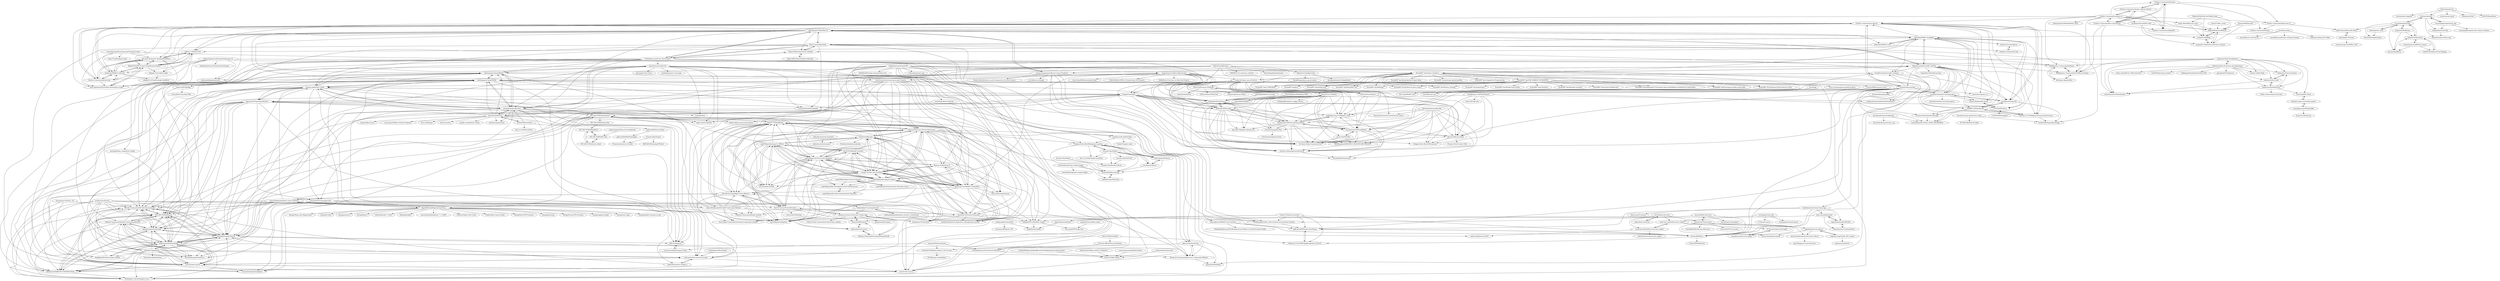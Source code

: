digraph G {
"builtree/simulate" -> "smaranjitghose/girlscript_app"
"builtree/simulate" -> "avinashkranjan/Friday"
"builtree/simulate" -> "codingindia/travel-safe"
"builtree/simulate" -> "fnplus/footsteps-flutter-app"
"akshitagupta15june/Face-X" -> "abhisheks008/DL-Simplified"
"akshitagupta15june/Face-X" -> "Kumar-laxmi/Algorithms"
"akshitagupta15june/Face-X" -> "Niketkumardheeryan/ML-CaPsule"
"akshitagupta15june/Face-X" -> "Vikash-8090-Yadav/Future.WebNet"
"akshitagupta15june/Face-X" -> "srimani-programmer/Breast-Cancer-Predictor"
"akshitagupta15june/Face-X" -> "TusharKesarwani/Front-End-Projects"
"akshitagupta15june/Face-X" -> "adithya-s-k/World-of-AI"
"akshitagupta15june/Face-X" -> "The-Data-Alchemists-Manipal/MindWave"
"akshitagupta15june/Face-X" -> "akshitagupta15june/Moksh"
"akshitagupta15june/Face-X" -> "Clueless-Community/scrape-up"
"akshitagupta15june/Face-X" -> "Rakesh9100/ML-Project-Drug-Review-Dataset"
"akshitagupta15june/Face-X" -> "akshitagupta15june/PetMe"
"akshitagupta15june/Face-X" -> "abhisheks008/ML-Crate"
"akshitagupta15june/Face-X" -> "Clueless-Community/fintech-api"
"akshitagupta15june/Face-X" -> "codezonediitj/pydatastructs" ["e"=1]
"Niketkumardheeryan/ML-CaPsule" -> "recodehive/machine-learning-repos"
"Niketkumardheeryan/ML-CaPsule" -> "recodehive/Scrape-ML"
"Niketkumardheeryan/ML-CaPsule" -> "abhisheks008/DL-Simplified"
"Niketkumardheeryan/ML-CaPsule" -> "srimani-programmer/Breast-Cancer-Predictor"
"Niketkumardheeryan/ML-CaPsule" -> "akshitagupta15june/Face-X"
"Niketkumardheeryan/ML-CaPsule" -> "TAHIR0110/ThereForYou"
"Niketkumardheeryan/ML-CaPsule" -> "recodehive/Stackoverflow-Analysis"
"Niketkumardheeryan/ML-CaPsule" -> "Akshat111111/Hedging-of-Financial-Derivatives"
"Niketkumardheeryan/ML-CaPsule" -> "Kushal997-das/Project-Guidance"
"Niketkumardheeryan/ML-CaPsule" -> "animator/learn-python"
"Niketkumardheeryan/ML-CaPsule" -> "UppuluriKalyani/ML-Nexus"
"Niketkumardheeryan/ML-CaPsule" -> "UTSAVS26/PyVerse"
"Niketkumardheeryan/ML-CaPsule" -> "TusharAMD/Runn"
"Niketkumardheeryan/ML-CaPsule" -> "nikki-priyaHIT/Project-Exp-Recog"
"Niketkumardheeryan/ML-CaPsule" -> "SrijanShovit/HealthLearning"
"CatsInTech/Rezume" -> "Daksh777/TakeABreak"
"CatsInTech/Rezume" -> "arpit456jain/Amazing-Css-Effects"
"CatsInTech/Rezume" -> "Hackathon7/Pacify-final"
"CatsInTech/Rezume" -> "arpit456jain/Cool-Front-End-Templates"
"CatsInTech/Rezume" -> "harshita214/Chrome-Extension"
"CatsInTech/Rezume" -> "adityabisoi/notation-guru"
"CatsInTech/Rezume" -> "ridsuteri/Awesome-Chrome-Extensions"
"CatsInTech/Rezume" -> "DSC-JSS-NOIDA/QuickLearn"
"CatsInTech/Rezume" -> "The-Shivam-garg/BigB-E-learn-Websit-e"
"CatsInTech/Rezume" -> "surajm-333/Ace-The-FrontEnd"
"CatsInTech/Rezume" -> "khushi-purwar/WebDev-ProjectKart"
"CatsInTech/Rezume" -> "PrathmeshSadake/unsplashy"
"CatsInTech/Rezume" -> "hariketsheth/Article_Repository_Management_System"
"avinashkranjan/Pentesting-and-Hacking-Scripts" -> "sahil-sagwekar2652/GitHub-Automation-scripts"
"avinashkranjan/Pentesting-and-Hacking-Scripts" -> "Tejas1510/Hacking-Scripts" ["e"=1]
"avinashkranjan/Pentesting-and-Hacking-Scripts" -> "sourabhsikarwar/Scene-Movie-Platform"
"avinashkranjan/Pentesting-and-Hacking-Scripts" -> "neelshah2409/Bot-Collection"
"avinashkranjan/Pentesting-and-Hacking-Scripts" -> "The-Data-Alchemists-Manipal/MindWave"
"himanshusharma89/relic_bazaar" -> "infiniteoverflow/Libro"
"himanshusharma89/relic_bazaar" -> "CodeFlowOrg/forestTreesTagging"
"himanshusharma89/relic_bazaar" -> "pratyushmp/Batua"
"srimani-programmer/Breast-Cancer-Predictor" -> "nikki-priyaHIT/Project-Exp-Recog"
"srimani-programmer/Breast-Cancer-Predictor" -> "Niketkumardheeryan/ML-CaPsule"
"srimani-programmer/Breast-Cancer-Predictor" -> "TusharAMD/Runn"
"srimani-programmer/Breast-Cancer-Predictor" -> "debamitr1012/TrafficSignRecognition_PyTorch"
"srimani-programmer/Breast-Cancer-Predictor" -> "siv2r/kidney-exchange"
"srimani-programmer/Breast-Cancer-Predictor" -> "karunakaran186/KAVI-voice-Assitant"
"srimani-programmer/Breast-Cancer-Predictor" -> "PetalsOnWind/Statistics-and-Econometrics-for-Data-Science" ["e"=1]
"srimani-programmer/Breast-Cancer-Predictor" -> "akshitagupta15june/Face-X"
"srimani-programmer/Breast-Cancer-Predictor" -> "hritikksingh/Twitter-video-emotion-and-sentiment-analysis"
"srimani-programmer/Breast-Cancer-Predictor" -> "codezonediitj/pydatastructs" ["e"=1]
"IndianOpenSourceFoundation/dynamic-cli" -> "IndianOpenSourceFoundation/iosf-design"
"IndianOpenSourceFoundation/dynamic-cli" -> "codezonediitj/pydatastructs" ["e"=1]
"IndianOpenSourceFoundation/dynamic-cli" -> "neelshah2409/Bot-Collection"
"IndianOpenSourceFoundation/dynamic-cli" -> "sahil-sagwekar2652/GitHub-Automation-scripts"
"IndianOpenSourceFoundation/dynamic-cli" -> "abhijeet007rocks8/Dev-Scripts"
"IndianOpenSourceFoundation/dynamic-cli" -> "TusharAMD/Runn"
"IndianOpenSourceFoundation/dynamic-cli" -> "Clueless-Community/fintech-api"
"IndianOpenSourceFoundation/dynamic-cli" -> "Rakesh9100/ML-Project-Drug-Review-Dataset"
"Kushal997-das/THE-SPARKS-FOUNDATION" -> "Kushal997-das/Hackerrank"
"Kushal997-das/THE-SPARKS-FOUNDATION" -> "Kushal997-das/Kushal997-das"
"Kushal997-das/THE-SPARKS-FOUNDATION" -> "Kushal997-das/Webmap"
"Kushal997-das/THE-SPARKS-FOUNDATION" -> "Kushal997-das/Machine-Learning"
"Kushal997-das/THE-SPARKS-FOUNDATION" -> "Kushal997-das/Python-for-data-science"
"Kushal997-das/THE-SPARKS-FOUNDATION" -> "Kushal997-das/Pattern_Printing"
"Kushal997-das/THE-SPARKS-FOUNDATION" -> "Kushal997-das/Analyzing-US-Economic-Data-and-Building-a-Dashboard-Using-Python"
"Kushal997-das/THE-SPARKS-FOUNDATION" -> "Kushal997-das/Pyautogui-module-using-audio"
"Kushal997-das/THE-SPARKS-FOUNDATION" -> "Kushal997-das/Ultimate-Python-Resource-Hub"
"Kushal997-das/THE-SPARKS-FOUNDATION" -> "Kushal997-das/C-PROGRAM"
"Kushal997-das/THE-SPARKS-FOUNDATION" -> "Kushal997-das/Contest-Hackerrank-"
"Kushal997-das/THE-SPARKS-FOUNDATION" -> "Kushal997-das/Java"
"Kushal997-das/THE-SPARKS-FOUNDATION" -> "Kushal997-das/Gameseries"
"Kushal997-das/THE-SPARKS-FOUNDATION" -> "Kushal997-das/Hackerrank_Python"
"Kushal997-das/THE-SPARKS-FOUNDATION" -> "Kushal997-das/Calculator"
"Blocship/star_book" -> "Harshit564/AapKaVaidya"
"Blocship/star_book" -> "avinashkranjan/Friday"
"smaranjitghose/girlscript_app" -> "codingindia/travel-safe"
"smaranjitghose/girlscript_app" -> "smaranjitghose/girlscript_chennai_website"
"smaranjitghose/girlscript_app" -> "builtree/simulate"
"codingindia/travel-safe" -> "fnplus/footsteps-flutter-app"
"arpit456jain/Amazing-Css-Effects" -> "arpit456jain/Amazing-Js-Projects"
"arpit456jain/Amazing-Css-Effects" -> "arpit456jain/Cool-Front-End-Templates"
"arpit456jain/Amazing-Css-Effects" -> "arpit456jain/Web-Development-Path-And-Resources"
"arpit456jain/Amazing-Css-Effects" -> "0xvashishth/CalcHub"
"arpit456jain/Amazing-Css-Effects" -> "arpit456jain/CodingEasy"
"arpit456jain/Amazing-Css-Effects" -> "Tech-N-Science/FunwithScience"
"arpit456jain/Amazing-Css-Effects" -> "Daksh777/TakeABreak"
"arpit456jain/Amazing-Css-Effects" -> "CatsInTech/Rezume"
"arpit456jain/Amazing-Css-Effects" -> "surajm-333/Ace-The-FrontEnd"
"arpit456jain/Amazing-Css-Effects" -> "Ayush7614/Bundli-Frontend"
"arpit456jain/Amazing-Css-Effects" -> "DSC-JSS-NOIDA/QuickLearn"
"arpit456jain/Amazing-Css-Effects" -> "The-Shivam-garg/BigB-E-learn-Websit-e"
"arpit456jain/Amazing-Css-Effects" -> "khushi-purwar/WebDev-ProjectKart"
"arpit456jain/Amazing-Js-Projects" -> "arpit456jain/Amazing-Css-Effects"
"arpit456jain/Amazing-Js-Projects" -> "arpit456jain/Cool-Front-End-Templates"
"arpit456jain/Amazing-Js-Projects" -> "surajm-333/Ace-The-FrontEnd"
"arpit456jain/Amazing-Js-Projects" -> "arpit456jain/Web-Development-Path-And-Resources"
"arpit456jain/Amazing-Js-Projects" -> "Ayush7614/Bundli-Frontend"
"arpit456jain/Amazing-Js-Projects" -> "khushi-purwar/WebDev-ProjectKart"
"arpit456jain/Amazing-Js-Projects" -> "arpit456jain/CodingEasy"
"arpit456jain/Amazing-Js-Projects" -> "ridsuteri/Awesome-Chrome-Extensions"
"arpit456jain/Amazing-Js-Projects" -> "Hackathon7/Pacify-final"
"arpit456jain/Amazing-Js-Projects" -> "0xvashishth/CalcHub"
"arpit456jain/Amazing-Js-Projects" -> "abhijeet007rocks8/Dev-Scripts"
"prathimacode-hub/IoT-Spot" -> "Sulagna-Dutta-Roy/Webeginner-projects"
"prathimacode-hub/IoT-Spot" -> "7saikat7/supply_chain"
"prathimacode-hub/IoT-Spot" -> "hritikksingh/Twitter-video-emotion-and-sentiment-analysis"
"Lakhankumawat/LearnCPP" -> "Codecademy/learn-cpp" ["e"=1]
"Lakhankumawat/LearnCPP" -> "surajm-333/Ace-The-FrontEnd"
"Lakhankumawat/LearnCPP" -> "khushi-purwar/WebDev-ProjectKart"
"Lakhankumawat/LearnCPP" -> "ridsuteri/Awesome-Chrome-Extensions"
"Lakhankumawat/LearnCPP" -> "Rayman-Sodhi/Clone-IT"
"Lakhankumawat/LearnCPP" -> "arpit456jain/Cool-Front-End-Templates"
"Lakhankumawat/LearnCPP" -> "Kushal997-das/Project-Guidance"
"Lakhankumawat/LearnCPP" -> "harshita214/Chrome-Extension"
"Lakhankumawat/LearnCPP" -> "RedSkittleFox/Cpp-Learning-Resources" ["e"=1]
"Lakhankumawat/LearnCPP" -> "arpit456jain/Amazing-Js-Projects"
"Lakhankumawat/LearnCPP" -> "0xvashishth/CalcHub"
"Lakhankumawat/LearnCPP" -> "abhijeet007rocks8/Dev-Scripts"
"Lakhankumawat/LearnCPP" -> "prathimacode-hub/IoT-Spot"
"Lakhankumawat/LearnCPP" -> "Lakhankumawat/smart-home-app"
"Lakhankumawat/LearnCPP" -> "swapnilsparsh/30DaysOfJavaScript"
"swapnilsparsh/DevEmpire" -> "jayk-gupta/web-resources-project"
"Kushal997-das/Project-Guidance" -> "Kushal997-das/THE-SPARKS-FOUNDATION"
"Kushal997-das/Project-Guidance" -> "Kushal997-das/Hackerrank"
"Kushal997-das/Project-Guidance" -> "Kushal997-das/Kushal997-das"
"Kushal997-das/Project-Guidance" -> "Kushal997-das/Pattern_Printing"
"Kushal997-das/Project-Guidance" -> "Kushal997-das/Webmap"
"Kushal997-das/Project-Guidance" -> "Kushal997-das/Hacktoberfest-Project-Ideas"
"Kushal997-das/Project-Guidance" -> "Niketkumardheeryan/ML-CaPsule"
"Kushal997-das/Project-Guidance" -> "Kushal997-das/Pyautogui-module-using-audio"
"Kushal997-das/Project-Guidance" -> "Kushal997-das/awesome-github-profiles"
"Kushal997-das/Project-Guidance" -> "Kushal997-das/Ultimate-Python-Resource-Hub"
"Kushal997-das/Project-Guidance" -> "Kushal997-das/Analyzing-US-Economic-Data-and-Building-a-Dashboard-Using-Python"
"Kushal997-das/Project-Guidance" -> "Kushal997-das/Competitive-Programming"
"Kushal997-das/Project-Guidance" -> "Kushal997-das/Python-for-data-science"
"Kushal997-das/Project-Guidance" -> "Kushal997-das/C-PROGRAM"
"Kushal997-das/Project-Guidance" -> "Kushal997-das/Java"
"ZeroOctave/ZeroOctave-Javascript-Projects" -> "arpit456jain/Amazing-Js-Projects"
"ZeroOctave/ZeroOctave-Javascript-Projects" -> "ridsuteri/Awesome-Chrome-Extensions"
"ZeroOctave/ZeroOctave-Javascript-Projects" -> "thinkswell/javascript-mini-projects" ["e"=1]
"ZeroOctave/ZeroOctave-Javascript-Projects" -> "arpit456jain/Cool-Front-End-Templates"
"ZeroOctave/ZeroOctave-Javascript-Projects" -> "surajm-333/Ace-The-FrontEnd"
"ZeroOctave/ZeroOctave-Javascript-Projects" -> "khushi-purwar/WebDev-ProjectKart"
"ZeroOctave/ZeroOctave-Javascript-Projects" -> "Ayush7614/Bundli-Frontend"
"ZeroOctave/ZeroOctave-Javascript-Projects" -> "DSC-JSS-NOIDA/QuickLearn"
"ZeroOctave/ZeroOctave-Javascript-Projects" -> "Sulagna-Dutta-Roy/Webeginner-projects"
"ZeroOctave/ZeroOctave-Javascript-Projects" -> "SauravMukherjee44/CodeIN-Community-Website"
"ZeroOctave/ZeroOctave-Javascript-Projects" -> "swapnilsparsh/30DaysOfJavaScript"
"ZeroOctave/ZeroOctave-Javascript-Projects" -> "zero-to-mastery/javascript20-projects" ["e"=1]
"ZeroOctave/ZeroOctave-Javascript-Projects" -> "harshita214/Chrome-Extension"
"ZeroOctave/ZeroOctave-Javascript-Projects" -> "pranjay-poddar/Dev-Geeks"
"ZeroOctave/ZeroOctave-Javascript-Projects" -> "unseen1980/awesome-travel" ["e"=1]
"Eduhub-Community/Eduhub-Community.github.io" -> "DSC-JSS-NOIDA/blogzen"
"Eduhub-Community/Eduhub-Community.github.io" -> "agamjotsingh18/codesetgo"
"Eduhub-Community/Eduhub-Community.github.io" -> "AbhiPatel10/AISKCON-CONSTRUCTION"
"Eduhub-Community/Eduhub-Community.github.io" -> "aniketsinha2002/DataGeek"
"Eduhub-Community/Eduhub-Community.github.io" -> "OSCode-Community/OSCodeCommunitySite"
"Eduhub-Community/Eduhub-Community.github.io" -> "Bookingjini-Labs/bookingjini-icons"
"Eduhub-Community/Eduhub-Community.github.io" -> "MonalikaPatnaik/UMatter"
"Eduhub-Community/Eduhub-Community.github.io" -> "ssitvit/Games-and-Go"
"Eduhub-Community/Eduhub-Community.github.io" -> "PiyushKalyanpy/GyanaGuru"
"Rayman-Sodhi/Clone-IT" -> "khushi-purwar/WebDev-ProjectKart"
"Rayman-Sodhi/Clone-IT" -> "surajm-333/Ace-The-FrontEnd"
"Rayman-Sodhi/Clone-IT" -> "hariketsheth/Article_Repository_Management_System"
"Rayman-Sodhi/Clone-IT" -> "iamsonukushwaha/tarana"
"Rayman-Sodhi/Clone-IT" -> "arpit456jain/Cool-Front-End-Templates"
"swapnilsparsh/30DaysOfJavaScript" -> "HuXn-WebDev/HTML-CSS-JavaScript-100-Projects" ["e"=1]
"swapnilsparsh/30DaysOfJavaScript" -> "ZeroOctave/ZeroOctave-Javascript-Projects"
"swapnilsparsh/30DaysOfJavaScript" -> "Rakesh9100/CalcDiverse"
"swapnilsparsh/30DaysOfJavaScript" -> "Its-Aman-Yadav/Community-Site"
"swapnilsparsh/30DaysOfJavaScript" -> "surajm-333/Ace-The-FrontEnd"
"swapnilsparsh/30DaysOfJavaScript" -> "Rakesh9100/Beautiify"
"swapnilsparsh/30DaysOfJavaScript" -> "anuragverma108/SwapReads"
"swapnilsparsh/30DaysOfJavaScript" -> "kunjgit/GameZone"
"swapnilsparsh/30DaysOfJavaScript" -> "fsiddh/Data-Structures-in-Real-Life-Projects" ["e"=1]
"swapnilsparsh/30DaysOfJavaScript" -> "ridsuteri/Awesome-Chrome-Extensions"
"swapnilsparsh/30DaysOfJavaScript" -> "arghadipmanna101/Flipkart_Clone"
"swapnilsparsh/30DaysOfJavaScript" -> "Suchitra-Sahoo/AgriLearnNetwork"
"swapnilsparsh/30DaysOfJavaScript" -> "AyushSaini00/60minuteJavaScript" ["e"=1]
"swapnilsparsh/30DaysOfJavaScript" -> "arpit456jain/Amazing-Js-Projects"
"swapnilsparsh/30DaysOfJavaScript" -> "sanjay-kv/Open-source-Practice"
"khushi-purwar/WebDev-ProjectKart" -> "Rayman-Sodhi/Clone-IT"
"khushi-purwar/WebDev-ProjectKart" -> "arpit456jain/Cool-Front-End-Templates"
"khushi-purwar/WebDev-ProjectKart" -> "Ayush7614/Bundli-Frontend"
"khushi-purwar/WebDev-ProjectKart" -> "Daksh777/TakeABreak"
"khushi-purwar/WebDev-ProjectKart" -> "arpit456jain/Amazing-Js-Projects"
"khushi-purwar/WebDev-ProjectKart" -> "surajm-333/Ace-The-FrontEnd"
"khushi-purwar/WebDev-ProjectKart" -> "abhijeet007rocks8/Dev-Scripts"
"khushi-purwar/WebDev-ProjectKart" -> "Hackathon7/Pacify-final"
"khushi-purwar/WebDev-ProjectKart" -> "DSC-JSS-NOIDA/QuickLearn"
"khushi-purwar/WebDev-ProjectKart" -> "hariketsheth/Article_Repository_Management_System"
"khushi-purwar/WebDev-ProjectKart" -> "iamsonukushwaha/tarana"
"khushi-purwar/WebDev-ProjectKart" -> "CatsInTech/Rezume"
"khushi-purwar/WebDev-ProjectKart" -> "Tech-Squad-Community/techsquad-community-website"
"khushi-purwar/WebDev-ProjectKart" -> "The-Shivam-garg/BigB-E-learn-Websit-e"
"recodehive/Stackoverflow-Analysis" -> "sanjay-kv/Open-source-Practice"
"recodehive/Stackoverflow-Analysis" -> "codeharborhub/codeharborhub.github.io"
"recodehive/Stackoverflow-Analysis" -> "Akshat111111/Hedging-of-Financial-Derivatives"
"recodehive/Stackoverflow-Analysis" -> "recodehive/Scrape-ML"
"arpit456jain/Cool-Front-End-Templates" -> "arpit456jain/Amazing-Css-Effects"
"arpit456jain/Cool-Front-End-Templates" -> "arpit456jain/Amazing-Js-Projects"
"arpit456jain/Cool-Front-End-Templates" -> "Ayush7614/Bundli-Frontend"
"arpit456jain/Cool-Front-End-Templates" -> "surajm-333/Ace-The-FrontEnd"
"arpit456jain/Cool-Front-End-Templates" -> "khushi-purwar/WebDev-ProjectKart"
"arpit456jain/Cool-Front-End-Templates" -> "Daksh777/TakeABreak"
"arpit456jain/Cool-Front-End-Templates" -> "Rayman-Sodhi/Clone-IT"
"arpit456jain/Cool-Front-End-Templates" -> "Tech-N-Science/FunwithScience"
"arpit456jain/Cool-Front-End-Templates" -> "0xvashishth/CalcHub"
"arpit456jain/Cool-Front-End-Templates" -> "arpit456jain/Web-Development-Path-And-Resources"
"arpit456jain/Cool-Front-End-Templates" -> "CatsInTech/Rezume"
"arpit456jain/Cool-Front-End-Templates" -> "abhijeet007rocks8/Dev-Scripts"
"arpit456jain/Cool-Front-End-Templates" -> "arpit456jain/CodingEasy"
"arpit456jain/Cool-Front-End-Templates" -> "The-Shivam-garg/BigB-E-learn-Websit-e"
"arpit456jain/Cool-Front-End-Templates" -> "ridsuteri/Awesome-Chrome-Extensions"
"aryasoni98/AI-Interview" -> "jiatastic/GPTInterviewer"
"aryasoni98/AI-Interview" -> "antrikshmisri/checkpoint"
"aryasoni98/AI-Interview" -> "hritikksingh/Twitter-video-emotion-and-sentiment-analysis"
"aryasoni98/AI-Interview" -> "TusharAMD/Runn"
"Ayush7614/Bundli-Frontend" -> "arpit456jain/Cool-Front-End-Templates"
"Ayush7614/Bundli-Frontend" -> "khushi-purwar/WebDev-ProjectKart"
"Ayush7614/Bundli-Frontend" -> "arpit456jain/Amazing-Js-Projects"
"Ayush7614/Bundli-Frontend" -> "surajm-333/Ace-The-FrontEnd"
"Ayush7614/Bundli-Frontend" -> "sameersrivastava13/Vaccine-Tracker-App"
"Ayush7614/Bundli-Frontend" -> "arpit456jain/Amazing-Css-Effects"
"Ayush7614/Bundli-Frontend" -> "SahityaRoy/E-Learning-freesite"
"Ayush7614/Bundli-Frontend" -> "DSC-JSS-NOIDA/QuickLearn"
"Tech-N-Science/FunwithScience" -> "The-Shivam-garg/BigB-E-learn-Websit-e"
"Tech-N-Science/FunwithScience" -> "SaraswatGit/PlanZap"
"Tech-N-Science/FunwithScience" -> "sameersrivastava13/Vaccine-Tracker-App"
"Tech-N-Science/FunwithScience" -> "arpit456jain/Cool-Front-End-Templates"
"Tech-N-Science/FunwithScience" -> "arpit456jain/Amazing-Css-Effects"
"Tech-N-Science/FunwithScience" -> "harshita214/Chrome-Extension"
"Tech-N-Science/FunwithScience" -> "ridsuteri/Awesome-Chrome-Extensions"
"Tech-N-Science/FunwithScience" -> "Ananya02850/estore"
"Tech-N-Science/FunwithScience" -> "akshitadixit/Structurex"
"Opentek-Org/opentek" -> "ssitvit/Code-Canvas"
"Opentek-Org/opentek" -> "aniketsinha2002/DataGeek"
"Opentek-Org/opentek" -> "OSCode-Community/OSCodeCommunitySite"
"Opentek-Org/opentek" -> "MonalikaPatnaik/UMatter"
"Opentek-Org/opentek" -> "AbhiPatel10/AISKCON-CONSTRUCTION"
"Opentek-Org/opentek" -> "agamjotsingh18/codesetgo"
"Opentek-Org/opentek" -> "Bookingjini-Labs/bookingjini-icons"
"Opentek-Org/opentek" -> "PiyushKalyanpy/GyanaGuru"
"Opentek-Org/opentek" -> "TanishiNayak/MaaMatters"
"Opentek-Org/opentek" -> "Resourcio-Community/Resourcio_Community-Website"
"Opentek-Org/opentek" -> "Anupkjha2601/food-recipes-website"
"Opentek-Org/opentek" -> "jayk-gupta/web-resources-project"
"Opentek-Org/opentek" -> "ssitvit/Games-and-Go"
"Opentek-Org/opentek" -> "DSC-JSS-NOIDA/blogzen"
"Opentek-Org/opentek" -> "Eduhub-Community/Eduhub-Community.github.io"
"arpit456jain/Open-Source-Programs" -> "arpit456jain/Getting-Started-with-open-source"
"arpit456jain/Open-Source-Programs" -> "arpit456jain/Web-Development-Path-And-Resources"
"arpit456jain/Open-Source-Programs" -> "arpit456jain/DSA-Path-And-Important-Questions"
"arpit456jain/Open-Source-Programs" -> "arpit456jain/CodingEasy"
"adityabisoi/startup-incubator" -> "adityabisoi/notation-guru"
"nikki-priyaHIT/Project-Exp-Recog" -> "debamitr1012/TrafficSignRecognition_PyTorch"
"nikki-priyaHIT/Project-Exp-Recog" -> "TusharAMD/Runn"
"Umesh-01/Python-Assistant" -> "hritikksingh/Twitter-video-emotion-and-sentiment-analysis"
"Umesh-01/Python-Assistant" -> "nikki-priyaHIT/Project-Exp-Recog"
"Umesh-01/Python-Assistant" -> "TusharAMD/Runn"
"Umesh-01/Python-Assistant" -> "abhijeet007rocks8/Dev-Scripts"
"Umesh-01/Python-Assistant" -> "debamitr1012/TrafficSignRecognition_PyTorch"
"Umesh-01/Python-Assistant" -> "vigneshshettyin/Meetly"
"vigneshshettyin/Meetly" -> "FedgeHund/mrktdb"
"data-charya/Elemental" -> "vigneshshettyin/EatMyURL"
"data-charya/Elemental" -> "Dezenix/native-frontend-flutter"
"data-charya/Elemental" -> "vigneshshettyin/Meetly"
"TusharAMD/Runn" -> "nikki-priyaHIT/Project-Exp-Recog"
"TusharAMD/Runn" -> "TusharAMD/Mailtrack"
"TusharAMD/Runn" -> "debamitr1012/TrafficSignRecognition_PyTorch"
"iamsonukushwaha/tarana" -> "hariketsheth/Article_Repository_Management_System"
"hritikksingh/Twitter-video-emotion-and-sentiment-analysis" -> "nikki-priyaHIT/Project-Exp-Recog"
"shagun25/SheHeroes" -> "infiniteoverflow/Libro"
"shagun25/SheHeroes" -> "avinashkranjan/Friday"
"shagun25/SheHeroes" -> "pratyushmp/Batua"
"builtree/handwrite" -> "builtree/simulate"
"builtree/handwrite" -> "sachac/sachac-hand"
"builtree/handwrite" -> "willshiao/YerFont"
"builtree/handwrite" -> "GDGVIT/HandWriter" ["e"=1]
"builtree/handwrite" -> "tomchen/font-template"
"arpit456jain/DSA-Path-And-Important-Questions" -> "arpit456jain/Web-Development-Path-And-Resources"
"SahityaRoy/E-Learning-freesite" -> "SahityaRoy/Hacktoberfest_Practice_Contribution"
"SahityaRoy/E-Learning-freesite" -> "Ananya02850/estore"
"SahityaRoy/E-Learning-freesite" -> "akshitadixit/Structurex"
"SahityaRoy/E-Learning-freesite" -> "sameersrivastava13/Vaccine-Tracker-App"
"avinashkranjan/Friday" -> "infiniteoverflow/Libro"
"avinashkranjan/Friday" -> "Harshit564/AapKaVaidya"
"avinashkranjan/Friday" -> "shagun25/SheHeroes"
"avinashkranjan/Friday" -> "pratyushmp/Batua"
"avinashkranjan/Friday" -> "Blocship/star_book"
"avinashkranjan/Friday" -> "m0hit-kumar/Bring-The-Menu"
"avinashkranjan/Friday" -> "builtree/simulate"
"arpit456jain/Web-Development-Path-And-Resources" -> "arpit456jain/DSA-Path-And-Important-Questions"
"Akshima-Ghai/OneEducationalWebsiteForAll" -> "sameersrivastava13/Vaccine-Tracker-App"
"Akshima-Ghai/OneEducationalWebsiteForAll" -> "akshitadixit/Structurex"
"Akshima-Ghai/OneEducationalWebsiteForAll" -> "Ananya02850/estore"
"akshitadixit/Structurex" -> "Ananya02850/estore"
"akshitadixit/Structurex" -> "Akshima-Ghai/OneEducationalWebsiteForAll"
"infiniteoverflow/Libro" -> "CodeFlowOrg/forestTreesTagging"
"infiniteoverflow/Libro" -> "himanshusharma89/relic_bazaar"
"infiniteoverflow/Libro" -> "avinashkranjan/Friday"
"CodeFlowOrg/forestTreesTagging" -> "infiniteoverflow/Libro"
"pratyushmp/Batua" -> "infiniteoverflow/Libro"
"sameersrivastava13/Vaccine-Tracker-App" -> "Ananya02850/estore"
"sameersrivastava13/Vaccine-Tracker-App" -> "Akshima-Ghai/OneEducationalWebsiteForAll"
"sameersrivastava13/Vaccine-Tracker-App" -> "geekymeeky/JS-games"
"sameersrivastava13/Vaccine-Tracker-App" -> "Coders-Evoke-Community/CodersEvoke_website" ["e"=1]
"Ananya02850/estore" -> "akshitadixit/Structurex"
"Ananya02850/estore" -> "sameersrivastava13/Vaccine-Tracker-App"
"pranjay-poddar/Dev-Geeks" -> "DSC-JSS-NOIDA/blogzen"
"pranjay-poddar/Dev-Geeks" -> "Spyware007/Animating-Buttons"
"pranjay-poddar/Dev-Geeks" -> "priyankarpal/projectshut"
"pranjay-poddar/Dev-Geeks" -> "MonalikaPatnaik/UMatter"
"pranjay-poddar/Dev-Geeks" -> "NageshMandal/Engineering-Notes"
"pranjay-poddar/Dev-Geeks" -> "kunjgit/GameZone"
"pranjay-poddar/Dev-Geeks" -> "aniketsinha2002/DataGeek"
"pranjay-poddar/Dev-Geeks" -> "AbhiPatel10/AISKCON-CONSTRUCTION"
"pranjay-poddar/Dev-Geeks" -> "ssitvit/Games-and-Go"
"pranjay-poddar/Dev-Geeks" -> "DSC-JSS-NOIDA/QuickLearn"
"pranjay-poddar/Dev-Geeks" -> "amupedia2021/amupedia-web"
"pranjay-poddar/Dev-Geeks" -> "akshitagupta15june/Moksh"
"pranjay-poddar/Dev-Geeks" -> "jayk-gupta/web-resources-project"
"pranjay-poddar/Dev-Geeks" -> "OSCode-Community/OSCodeCommunitySite"
"pranjay-poddar/Dev-Geeks" -> "akshitagupta15june/PetMe"
"aniketsinha2002/DataGeek" -> "DSC-JSS-NOIDA/blogzen"
"aniketsinha2002/DataGeek" -> "AbhiPatel10/AISKCON-CONSTRUCTION"
"aniketsinha2002/DataGeek" -> "MonalikaPatnaik/UMatter"
"aniketsinha2002/DataGeek" -> "Eduhub-Community/Eduhub-Community.github.io"
"aniketsinha2002/DataGeek" -> "OSCode-Community/OSCodeCommunitySite"
"aniketsinha2002/DataGeek" -> "agamjotsingh18/codesetgo"
"aniketsinha2002/DataGeek" -> "Bookingjini-Labs/bookingjini-icons"
"aniketsinha2002/DataGeek" -> "PiyushKalyanpy/GyanaGuru"
"aniketsinha2002/DataGeek" -> "ssitvit/Games-and-Go"
"aniketsinha2002/DataGeek" -> "Opentek-Org/opentek"
"aniketsinha2002/DataGeek" -> "Anupkjha2601/food-recipes-website"
"aniketsinha2002/DataGeek" -> "Resourcio-Community/Resourcio_Community-Website"
"The-Shivam-garg/BigB-E-learn-Websit-e" -> "Tech-N-Science/FunwithScience"
"The-Shivam-garg/BigB-E-learn-Websit-e" -> "Daksh777/TakeABreak"
"The-Shivam-garg/BigB-E-learn-Websit-e" -> "Eduhub-Community/eduhub-website"
"The-Shivam-garg/BigB-E-learn-Websit-e" -> "Tech-Squad-Community/techsquad-community-website"
"The-Shivam-garg/BigB-E-learn-Websit-e" -> "SauravMukherjee44/Aec-Library-Website"
"The-Shivam-garg/BigB-E-learn-Websit-e" -> "arpit456jain/CodingEasy"
"The-Shivam-garg/BigB-E-learn-Websit-e" -> "DSC-JSS-NOIDA/QuickLearn"
"surajm-333/Ace-The-FrontEnd" -> "arpit456jain/Amazing-Js-Projects"
"surajm-333/Ace-The-FrontEnd" -> "arpit456jain/Cool-Front-End-Templates"
"surajm-333/Ace-The-FrontEnd" -> "ridsuteri/Awesome-Chrome-Extensions"
"surajm-333/Ace-The-FrontEnd" -> "khushi-purwar/WebDev-ProjectKart"
"surajm-333/Ace-The-FrontEnd" -> "Rayman-Sodhi/Clone-IT"
"surajm-333/Ace-The-FrontEnd" -> "Ayush7614/Bundli-Frontend"
"surajm-333/Ace-The-FrontEnd" -> "Daksh777/TakeABreak"
"surajm-333/Ace-The-FrontEnd" -> "The-Shivam-garg/BigB-E-learn-Websit-e"
"surajm-333/Ace-The-FrontEnd" -> "harshita214/Chrome-Extension"
"surajm-333/Ace-The-FrontEnd" -> "arpit456jain/Amazing-Css-Effects"
"surajm-333/Ace-The-FrontEnd" -> "0xvashishth/CalcHub"
"surajm-333/Ace-The-FrontEnd" -> "CatsInTech/Rezume"
"surajm-333/Ace-The-FrontEnd" -> "Eduhub-Community/eduhub-website"
"surajm-333/Ace-The-FrontEnd" -> "arpit456jain/CodingEasy"
"surajm-333/Ace-The-FrontEnd" -> "Hackathon7/Pacify-final"
"ridsuteri/Awesome-Chrome-Extensions" -> "harshita214/Chrome-Extension"
"ridsuteri/Awesome-Chrome-Extensions" -> "surajm-333/Ace-The-FrontEnd"
"ridsuteri/Awesome-Chrome-Extensions" -> "Daksh777/TakeABreak"
"ridsuteri/Awesome-Chrome-Extensions" -> "arpit456jain/Amazing-Js-Projects"
"ridsuteri/Awesome-Chrome-Extensions" -> "Tech-N-Science/FunwithScience"
"ridsuteri/Awesome-Chrome-Extensions" -> "Hackathon7/Pacify-final"
"ridsuteri/Awesome-Chrome-Extensions" -> "CatsInTech/Rezume"
"ridsuteri/Awesome-Chrome-Extensions" -> "arpit456jain/CodingEasy"
"ridsuteri/Awesome-Chrome-Extensions" -> "Rayman-Sodhi/Clone-IT"
"ridsuteri/Awesome-Chrome-Extensions" -> "0xvashishth/CalcHub"
"ridsuteri/Awesome-Chrome-Extensions" -> "Subhradeep10/Fitnezz"
"ridsuteri/Awesome-Chrome-Extensions" -> "iamsonukushwaha/tarana"
"ridsuteri/Awesome-Chrome-Extensions" -> "shreya024/MemoriesApp"
"ridsuteri/Awesome-Chrome-Extensions" -> "Sulagna-Dutta-Roy/Webeginner-projects"
"ridsuteri/Awesome-Chrome-Extensions" -> "prathimacode-hub/IoT-Spot"
"SauravMukherjee44/Aec-Library-Website" -> "SauravMukherjee44/CodeIN-Community-Website"
"SauravMukherjee44/Aec-Library-Website" -> "The-Shivam-garg/BigB-E-learn-Websit-e"
"SauravMukherjee44/Aec-Library-Website" -> "agamjotsingh18/codesetgo"
"SauravMukherjee44/Aec-Library-Website" -> "DSC-JSS-NOIDA/QuickLearn"
"SauravMukherjee44/Aec-Library-Website" -> "AbhiPatel10/AISKCON-CONSTRUCTION"
"SauravMukherjee44/Aec-Library-Website" -> "MonalikaPatnaik/UMatter"
"SauravMukherjee44/Aec-Library-Website" -> "Eduhub-Community/eduhub-website"
"SauravMukherjee44/Aec-Library-Website" -> "OSCode-Community/OSCodeCommunitySite"
"SauravMukherjee44/Aec-Library-Website" -> "NageshMandal/Engineering-Notes"
"SauravMukherjee44/Aec-Library-Website" -> "pranjay-poddar/Dev-Geeks"
"SauravMukherjee44/Aec-Library-Website" -> "aniketsinha2002/DataGeek"
"SauravMukherjee44/Aec-Library-Website" -> "DSC-JSS-NOIDA/blogzen"
"SauravMukherjee44/Aec-Library-Website" -> "Bookingjini-Labs/bookingjini-icons"
"SauravMukherjee44/Aec-Library-Website" -> "Tech-N-Science/FunwithScience"
"SauravMukherjee44/Aec-Library-Website" -> "Eduhub-Community/Eduhub-Community.github.io"
"Clueless-Community/clueless-official-website" -> "Clueless-Community/seamless-ui"
"Clueless-Community/clueless-official-website" -> "Clueless-Community/Datasets"
"Clueless-Community/clueless-official-website" -> "Clueless-Community/first-contribution"
"Clueless-Community/clueless-official-website" -> "Clueless-Community/collegeAPI"
"sourabhsikarwar/Scene-Movie-Platform" -> "Fenrir-04/Algo-Media"
"Srijita-Mandal/fix-your-nums" -> "MightyITExplorer/Website"
"Srijita-Mandal/fix-your-nums" -> "mrbhatt2348/iBlog"
"neelshah2409/Bot-Collection" -> "sahil-sagwekar2652/GitHub-Automation-scripts"
"neelshah2409/Bot-Collection" -> "Clueless-Community/fintech-api"
"neelshah2409/Bot-Collection" -> "Rakesh9100/ML-Project-Drug-Review-Dataset"
"neelshah2409/Bot-Collection" -> "The-Data-Alchemists-Manipal/MindWave"
"neelshah2409/Bot-Collection" -> "Clueless-Community/scrape-up"
"neelshah2409/Bot-Collection" -> "adithya-s-k/World-of-AI"
"neelshah2409/Bot-Collection" -> "abhijeet141/CropForesight_BackEnd"
"Susmita-Dey/Sukoon" -> "Sulagna-Dutta-Roy/Webeginner-projects"
"Susmita-Dey/Sukoon" -> "tier3guy/Acadmica"
"Susmita-Dey/Sukoon" -> "Subhradeep10/Fitnezz"
"Susmita-Dey/Sukoon" -> "shreya024/MemoriesApp"
"Susmita-Dey/Sukoon" -> "Susmita-Dey/Moody-website"
"Susmita-Dey/Sukoon" -> "Susmita-Dey/TextUtils"
"Susmita-Dey/Sukoon" -> "devs-in-tech/developer-portfolios"
"SauravMukherjee44/CodeIN-Community-Website" -> "SauravMukherjee44/Aec-Library-Website"
"SauravMukherjee44/CodeIN-Community-Website" -> "The-Shivam-garg/BigB-E-learn-Websit-e"
"SauravMukherjee44/CodeIN-Community-Website" -> "Hackathon7/Pacify-final"
"SauravMukherjee44/CodeIN-Community-Website" -> "DSC-JSS-NOIDA/QuickLearn"
"SauravMukherjee44/CodeIN-Community-Website" -> "Eduhub-Community/eduhub-website"
"SauravMukherjee44/CodeIN-Community-Website" -> "Tech-Squad-Community/techsquad-community-website"
"SauravMukherjee44/CodeIN-Community-Website" -> "ridsuteri/Awesome-Chrome-Extensions"
"SauravMukherjee44/CodeIN-Community-Website" -> "arpit456jain/Cool-Front-End-Templates"
"SauravMukherjee44/CodeIN-Community-Website" -> "arpit456jain/CodingEasy"
"Clueless-Community/first-contribution" -> "Clueless-Community/clueless-official-website"
"Clueless-Community/first-contribution" -> "Clueless-Community/Datasets"
"Clueless-Community/first-contribution" -> "Clueless-Community/collegeAPI"
"Clueless-Community/first-contribution" -> "WeBeginners-Community/CSS.Effects-Designs"
"Clueless-Community/first-contribution" -> "Clueless-Community/seamless-ui"
"Clueless-Community/first-contribution" -> "meerhamzadev/Hacktoberfest"
"aaryahjolia/dsa_competitive-coding" -> "DSC-JSS-NOIDA/blogzen"
"abhisheks008/DL-Simplified" -> "abhisheks008/ML-Crate"
"abhisheks008/DL-Simplified" -> "akshitagupta15june/Face-X"
"abhisheks008/DL-Simplified" -> "Niketkumardheeryan/ML-CaPsule"
"abhisheks008/DL-Simplified" -> "recodehive/machine-learning-repos"
"abhisheks008/DL-Simplified" -> "Kumar-laxmi/Algorithms"
"abhisheks008/DL-Simplified" -> "recodehive/Scrape-ML"
"abhisheks008/DL-Simplified" -> "TAHIR0110/ThereForYou"
"abhisheks008/DL-Simplified" -> "Vikash-8090-Yadav/Future.WebNet"
"abhisheks008/DL-Simplified" -> "Avdhesh-Varshney/Jarvis"
"abhisheks008/DL-Simplified" -> "Clueless-Community/scrape-up"
"abhisheks008/DL-Simplified" -> "recodehive/Stackoverflow-Analysis"
"abhisheks008/DL-Simplified" -> "Akshat111111/Hedging-of-Financial-Derivatives"
"abhisheks008/DL-Simplified" -> "UTSAVS26/PyVerse"
"abhisheks008/DL-Simplified" -> "Kushal997-das/Project-Guidance"
"abhisheks008/DL-Simplified" -> "UppuluriKalyani/ML-Nexus"
"DSC-JSS-NOIDA/QuickLearn" -> "MonalikaPatnaik/UMatter"
"DSC-JSS-NOIDA/QuickLearn" -> "AKD-01/blogweet"
"DSC-JSS-NOIDA/QuickLearn" -> "OSCode-Community/OSCodeCommunitySite"
"DSC-JSS-NOIDA/QuickLearn" -> "agamjotsingh18/codesetgo"
"DSC-JSS-NOIDA/QuickLearn" -> "DSC-JSS-NOIDA/blogzen"
"DSC-JSS-NOIDA/QuickLearn" -> "DSC-JSS-NOIDA/EasyLinks"
"DSC-JSS-NOIDA/QuickLearn" -> "Daksh777/TakeABreak"
"megabyte0x/certified_cliche" -> "Suvraneel/NFT-Emporium"
"Vikash-8090-Yadav/Future.WebNet" -> "Vikash-8090-Yadav/Solidity-Pathshala"
"Vikash-8090-Yadav/Future.WebNet" -> "Kumar-laxmi/Algorithms"
"Vikash-8090-Yadav/Future.WebNet" -> "TusharKesarwani/Front-End-Projects"
"Daksh777/TakeABreak" -> "Eduhub-Community/eduhub-website"
"Daksh777/TakeABreak" -> "hariketsheth/Article_Repository_Management_System"
"Daksh777/TakeABreak" -> "iamsonukushwaha/tarana"
"Daksh777/TakeABreak" -> "arpit456jain/CodingEasy"
"Daksh777/TakeABreak" -> "The-Shivam-garg/BigB-E-learn-Websit-e"
"Daksh777/TakeABreak" -> "ridsuteri/Awesome-Chrome-Extensions"
"Daksh777/TakeABreak" -> "0xvashishth/CalcHub"
"Daksh777/TakeABreak" -> "khushi-purwar/WebDev-ProjectKart"
"Daksh777/TakeABreak" -> "Hackathon7/Pacify-final"
"Daksh777/TakeABreak" -> "Tech-Squad-Community/techsquad-community-website"
"abhisheks008/ML-Crate" -> "abhisheks008/DL-Simplified"
"abhisheks008/ML-Crate" -> "Avdhesh-Varshney/AI-Code"
"abhisheks008/ML-Crate" -> "adithya-s-k/World-of-AI"
"agamjotsingh18/codesetgo" -> "AbhiPatel10/AISKCON-CONSTRUCTION"
"agamjotsingh18/codesetgo" -> "DSC-JSS-NOIDA/blogzen"
"agamjotsingh18/codesetgo" -> "MonalikaPatnaik/UMatter"
"agamjotsingh18/codesetgo" -> "Eduhub-Community/Eduhub-Community.github.io"
"agamjotsingh18/codesetgo" -> "OSCode-Community/OSCodeCommunitySite"
"agamjotsingh18/codesetgo" -> "aniketsinha2002/DataGeek"
"Subhradeep10/Fitnezz" -> "Sulagna-Dutta-Roy/Webeginner-projects"
"Subhradeep10/Fitnezz" -> "tier3guy/Acadmica"
"Subhradeep10/Fitnezz" -> "shreya024/MemoriesApp"
"amupedia2021/amupedia-web" -> "MonalikaPatnaik/UMatter"
"amupedia2021/amupedia-web" -> "ChromeGaming/GameSphere"
"amupedia2021/amupedia-web" -> "thekavikumar/love-simple-ui"
"amupedia2021/amupedia-web" -> "AKD-01/blogweet"
"amupedia2021/amupedia-web" -> "PiyushKalyanpy/GyanaGuru"
"amupedia2021/amupedia-web" -> "ssitvit/Code-Canvas"
"amupedia2021/amupedia-web" -> "OSCode-Community/OSCodeCommunitySite"
"debamitr1012/TrafficSignRecognition_PyTorch" -> "nikki-priyaHIT/Project-Exp-Recog"
"arpit456jain/Getting-Started-with-open-source" -> "arpit456jain/Open-Source-Programs"
"coding-geek21/classDeck" -> "FedgeHund/mrktdb"
"coding-geek21/classDeck" -> "Aryamanz29/Elastic-CFC"
"vigneshshettyin/EatMyURL" -> "data-charya/Elemental"
"vigneshshettyin/EatMyURL" -> "Dezenix/native-frontend-flutter"
"Eduhub-Community/eduhub-website" -> "Daksh777/TakeABreak"
"Eduhub-Community/eduhub-website" -> "arpit456jain/CodingEasy"
"abhijeet007rocks8/Dev-Scripts" -> "FedgeHund/mrktdb"
"abhijeet007rocks8/Dev-Scripts" -> "Suvraneel/NFT-Emporium"
"Lakhankumawat/smart-home-app" -> "data-charya/Elemental"
"Lakhankumawat/smart-home-app" -> "Mastersam07/smarty" ["e"=1]
"Lakhankumawat/smart-home-app" -> "nikki-priyaHIT/Project-Exp-Recog"
"Lakhankumawat/smart-home-app" -> "TusharAMD/Runn"
"Lakhankumawat/smart-home-app" -> "vigneshshettyin/EatMyURL"
"harshita214/Chrome-Extension" -> "ridsuteri/Awesome-Chrome-Extensions"
"harshita214/Chrome-Extension" -> "Hackathon7/Pacify-final"
"harshita214/Chrome-Extension" -> "abhijeet007rocks8/Dev-Scripts"
"harshita214/Chrome-Extension" -> "Tech-N-Science/FunwithScience"
"harshita214/Chrome-Extension" -> "Tech-Squad-Community/techsquad-community-website"
"harshita214/Chrome-Extension" -> "CatsInTech/Rezume"
"harshita214/Chrome-Extension" -> "surajm-333/Ace-The-FrontEnd"
"harshita214/Chrome-Extension" -> "The-Shivam-garg/BigB-E-learn-Websit-e"
"harshita214/Chrome-Extension" -> "hariketsheth/Article_Repository_Management_System"
"harshita214/Chrome-Extension" -> "hritikksingh/Twitter-video-emotion-and-sentiment-analysis"
"harshita214/Chrome-Extension" -> "arpit456jain/CodingEasy"
"0xvashishth/CalcHub" -> "Daksh777/TakeABreak"
"0xvashishth/CalcHub" -> "arpit456jain/Amazing-Css-Effects"
"karunakaran186/KAVI-voice-Assitant" -> "TusharAMD/Runn"
"karunakaran186/KAVI-voice-Assitant" -> "VishalSinghParmar2001/Relating-Social-Media-to-Stock-Movement-Public"
"karunakaran186/KAVI-voice-Assitant" -> "nikki-priyaHIT/Project-Exp-Recog"
"Vikash-8090-Yadav/Solidity-Pathshala" -> "Vikash-8090-Yadav/Future.WebNet"
"Susmita-Dey/Moody" -> "Susmita-Dey/Moody-website"
"cyboholics/portfolioshop" -> "shreya024/MemoriesApp"
"tier3guy/Acadmica" -> "Sulagna-Dutta-Roy/Webeginner-projects"
"tier3guy/Acadmica" -> "Subhradeep10/Fitnezz"
"tier3guy/Acadmica" -> "shreya024/MemoriesApp"
"srivastavaritik/Extraspace-Cloud" -> "AKD-01/blogweet"
"Dezenix/native-frontend-flutter" -> "vigneshshettyin/EatMyURL"
"SahityaRoy/Hacktoberfest_Practice_Contribution" -> "SahityaRoy/E-Learning-freesite"
"shreya024/MemoriesApp" -> "cyboholics/portfolioshop"
"DSC-JSS-NOIDA/EasyLinks" -> "DSC-JSS-NOIDA/RapidHire"
"Pranjal360Agarwal/ApnaBharat-Bus-Booking-Reservation-System" -> "Fenrir-04/Algo-Media"
"priyankarpal/projectshut" -> "JasonDsouza212/free-hit"
"priyankarpal/projectshut" -> "jayk-gupta/web-resources-project"
"priyankarpal/projectshut" -> "shyamtawli/devFind"
"priyankarpal/projectshut" -> "rupali-codes/LinksHub" ["e"=1]
"priyankarpal/projectshut" -> "akshitagupta15june/Moksh"
"priyankarpal/projectshut" -> "Spyware007/Animating-Buttons"
"priyankarpal/projectshut" -> "pranjay-poddar/Dev-Geeks"
"priyankarpal/projectshut" -> "AKD-01/blogweet"
"priyankarpal/projectshut" -> "amupedia2021/amupedia-web"
"priyankarpal/projectshut" -> "MonalikaPatnaik/UMatter"
"priyankarpal/projectshut" -> "DSC-JSS-NOIDA/QuickLearn"
"priyankarpal/projectshut" -> "rohitdasu/projectmate" ["e"=1]
"priyankarpal/projectshut" -> "PiyushKalyanpy/GyanaGuru"
"priyankarpal/projectshut" -> "akshitagupta15june/PetMe"
"priyankarpal/projectshut" -> "UniKonf/vibey" ["e"=1]
"akshitagupta15june/PetMe" -> "akshitagupta15june/Moksh"
"akshitagupta15june/PetMe" -> "priyankarpal/projectshut"
"akshitagupta15june/PetMe" -> "Spyware007/Animating-Buttons"
"akshitagupta15june/PetMe" -> "MonalikaPatnaik/UMatter"
"akshitagupta15june/PetMe" -> "pranjay-poddar/Dev-Geeks"
"akshitagupta15june/PetMe" -> "NageshMandal/Engineering-Notes"
"akshitagupta15june/PetMe" -> "codervivek5/VigyBag"
"akshitagupta15june/PetMe" -> "OSCode-Community/OSCodeCommunitySite"
"akshitagupta15june/PetMe" -> "DSC-JSS-NOIDA/blogzen"
"akshitagupta15june/PetMe" -> "ssitvit/Code-Canvas"
"akshitagupta15june/PetMe" -> "ssitvit/Games-and-Go"
"akshitagupta15june/PetMe" -> "Rakesh9100/Beautiify"
"akshitagupta15june/PetMe" -> "Bookingjini-Labs/bookingjini-icons"
"akshitagupta15june/PetMe" -> "Resourcio-Community/Resourcio_Community-Website"
"akshitagupta15june/PetMe" -> "AKD-01/blogweet"
"WeBeginners-Community/CSS.Effects-Designs" -> "WeBeginners-Community/DocBook"
"WeBeginners-Community/CSS.Effects-Designs" -> "developer-diganta/Dino"
"codemistic/Web-Development" -> "codemistic/General-Projects"
"codemistic/Web-Development" -> "codemistic/HacktoberFest"
"codemistic/Web-Development" -> "codemistic/Non-Code"
"codemistic/Web-Development" -> "ZeroOctave/ZeroOctave-Javascript-Projects"
"codemistic/Web-Development" -> "WeBeginners-Community/CSS.Effects-Designs"
"codemistic/Web-Development" -> "codemistic/Data-Structures-and-Algorithms"
"codemistic/Web-Development" -> "nishant-ai/DSA-Help"
"codemistic/Web-Development" -> "meerhamzadev/Hacktoberfest"
"codemistic/Web-Development" -> "WeBeginners-Community/DocBook"
"codemistic/Web-Development" -> "vansh-goel/My-Name"
"Kumar-laxmi/Algorithms" -> "Vikash-8090-Yadav/Future.WebNet"
"Kumar-laxmi/Algorithms" -> "TusharKesarwani/Front-End-Projects"
"Kumar-laxmi/Algorithms" -> "WeBeginners-Community/DocBook"
"Kumar-laxmi/Algorithms" -> "akshitagupta15june/Face-X"
"Kumar-laxmi/Algorithms" -> "WeBeginners-Community/CSS.Effects-Designs"
"Kumar-laxmi/Algorithms" -> "abhisheks008/DL-Simplified"
"Kumar-laxmi/Algorithms" -> "CatsInTech/GitHub-ReadMe"
"Kumar-laxmi/Algorithms" -> "ssitvit/Code-Canvas"
"Kumar-laxmi/Algorithms" -> "Rajat2024/NoteBook"
"Kumar-laxmi/Algorithms" -> "pranjay-poddar/Dev-Geeks"
"Kumar-laxmi/Algorithms" -> "open-xyz/informatician"
"Kumar-laxmi/Algorithms" -> "ssitvit/Games-and-Go"
"Kumar-laxmi/Algorithms" -> "aaryahjolia/dsa_competitive-coding"
"Clueless-Community/Datasets" -> "Clueless-Community/collegeAPI"
"Clueless-Community/Datasets" -> "Clueless-Community/Prega"
"Clueless-Community/Datasets" -> "Clueless-Community/clueless-official-website"
"Clueless-Community/Datasets" -> "Clueless-Community/Spectrum-UI"
"Clueless-Community/Datasets" -> "Clueless-Community/first-contribution"
"narayan954/dummygram" -> "AtriSukul1508/Njack_Hack_It_Out-Tur1ng-"
"narayan954/dummygram" -> "srivastavaritik/Extraspace-Cloud"
"narayan954/dummygram" -> "sourabhsikarwar/Scene-Movie-Platform"
"developer-diganta/Dino" -> "WeBeginners-Community/DocBook"
"developer-diganta/Dino" -> "WeBeginners-Community/CSS.Effects-Designs"
"Anupkjha2601/food-recipes-website" -> "OSCode-Community/OSCodeCommunitySite"
"Anupkjha2601/food-recipes-website" -> "aniketsinha2002/DataGeek"
"Clueless-Community/seamless-ui" -> "Clueless-Community/clueless-official-website"
"Clueless-Community/seamless-ui" -> "WeBeginners-Community/CSS.Effects-Designs"
"Clueless-Community/seamless-ui" -> "Clueless-Community/Datasets"
"Clueless-Community/seamless-ui" -> "Clueless-Community/first-contribution"
"Clueless-Community/seamless-ui" -> "Srijita-Mandal/fix-your-nums"
"Clueless-Community/seamless-ui" -> "Clueless-Community/Spectrum-UI"
"Clueless-Community/seamless-ui" -> "prathimacode-hub/Dev-Mint"
"Clueless-Community/seamless-ui" -> "WeBeginners-Community/DocBook"
"Clueless-Community/seamless-ui" -> "Clueless-Community/collegeAPI"
"Clueless-Community/seamless-ui" -> "Clueless-Community/scrape-up"
"Clueless-Community/seamless-ui" -> "MightyITExplorer/Website"
"Clueless-Community/seamless-ui" -> "kishanrajput23/Hacktoberfest-2022" ["e"=1]
"Clueless-Community/seamless-ui" -> "priyankarpal/projectshut"
"WeBeginners-Community/DocBook" -> "WeBeginners-Community/CSS.Effects-Designs"
"WeBeginners-Community/DocBook" -> "developer-diganta/Dino"
"sahil-sagwekar2652/GitHub-Automation-scripts" -> "neelshah2409/Bot-Collection"
"sahil-sagwekar2652/GitHub-Automation-scripts" -> "Rakesh9100/ML-Project-Drug-Review-Dataset"
"TusharKesarwani/Front-End-Projects" -> "Vikash-8090-Yadav/Future.WebNet"
"TusharKesarwani/Front-End-Projects" -> "Kumar-laxmi/Algorithms"
"TusharKesarwani/Front-End-Projects" -> "akshitagupta15june/Face-X"
"TusharKesarwani/Front-End-Projects" -> "WeBeginners-Community/CSS.Effects-Designs"
"TusharKesarwani/Front-End-Projects" -> "priyankarpal/projectshut"
"TusharKesarwani/Front-End-Projects" -> "pranjay-poddar/Dev-Geeks"
"TusharKesarwani/Front-End-Projects" -> "akshitagupta15june/Moksh"
"TusharKesarwani/Front-End-Projects" -> "aniketsinha2002/DataGeek"
"TusharKesarwani/Front-End-Projects" -> "WeBeginners-Community/DocBook"
"TusharKesarwani/Front-End-Projects" -> "ssitvit/Games-and-Go"
"TusharKesarwani/Front-End-Projects" -> "kunjgit/GameZone"
"TusharKesarwani/Front-End-Projects" -> "jayk-gupta/web-resources-project"
"TusharKesarwani/Front-End-Projects" -> "OSCode-Community/OSCodeCommunitySite"
"TusharKesarwani/Front-End-Projects" -> "JasonDsouza212/free-hit"
"TusharKesarwani/Front-End-Projects" -> "agamjotsingh18/codesetgo"
"animator/learn-python" -> "jfmartinz/ResourceHub"
"animator/learn-python" -> "hasmithagunda123/ALL_INDIA_HACKATHON"
"animator/learn-python" -> "Dev-tanay/Rubik-Cube"
"animator/learn-python" -> "recodehive/machine-learning-repos"
"animator/learn-python" -> "Suchitra-Sahoo/AgriLearnNetwork"
"animator/learn-python" -> "Rakesh9100/CalcDiverse"
"animator/learn-python" -> "arghadipmanna101/Flipkart_Clone"
"animator/learn-python" -> "shrawani21/gamer_21"
"animator/learn-python" -> "Soumya-Kushwaha/SoundScape"
"animator/learn-python" -> "Its-Aman-Yadav/Community-Site"
"animator/learn-python" -> "khushi-joshi-05/Food-ordering-website"
"animator/learn-python" -> "Clueless-Community/scrape-up"
"animator/learn-python" -> "EternoSeeker/gameoflife"
"animator/learn-python" -> "recodehive/Stackoverflow-Analysis"
"animator/learn-python" -> "foss42/foss42-core"
"ssitvit/Games-and-Go" -> "ssitvit/Code-Canvas"
"ssitvit/Games-and-Go" -> "DSC-JSS-NOIDA/blogzen"
"ssitvit/Games-and-Go" -> "MonalikaPatnaik/UMatter"
"ssitvit/Games-and-Go" -> "aniketsinha2002/DataGeek"
"ssitvit/Games-and-Go" -> "ChromeGaming/GameSphere"
"ssitvit/Games-and-Go" -> "OSCode-Community/OSCodeCommunitySite"
"ssitvit/Games-and-Go" -> "Eduhub-Community/Eduhub-Community.github.io"
"ssitvit/Games-and-Go" -> "jayk-gupta/web-resources-project"
"ssitvit/Games-and-Go" -> "AbhiPatel10/AISKCON-CONSTRUCTION"
"thekavikumar/love-simple-ui" -> "OSCode-Community/OSCodeCommunitySite"
"thekavikumar/love-simple-ui" -> "jayk-gupta/web-resources-project"
"prakhartiwari0/arito" -> "AbhiPatel10/AISKCON-CONSTRUCTION"
"prakhartiwari0/arito" -> "MonalikaPatnaik/UMatter"
"prakhartiwari0/arito" -> "aniketsinha2002/DataGeek"
"prakhartiwari0/arito" -> "OSCode-Community/OSCodeCommunitySite"
"prakhartiwari0/arito" -> "PiyushKalyanpy/GyanaGuru"
"prakhartiwari0/arito" -> "Bookingjini-Labs/bookingjini-icons"
"prakhartiwari0/arito" -> "agamjotsingh18/codesetgo"
"prakhartiwari0/arito" -> "AKD-01/blogweet"
"prakhartiwari0/arito" -> "ssitvit/Code-Canvas"
"prakhartiwari0/arito" -> "DSC-JSS-NOIDA/blogzen"
"prakhartiwari0/arito" -> "ChromeGaming/GameSphere"
"codemistic/Data-Structures-and-Algorithms" -> "codemistic/HacktoberFest"
"codemistic/Data-Structures-and-Algorithms" -> "nishant-ai/DSA-Help"
"codemistic/Data-Structures-and-Algorithms" -> "codemistic/Web-Development"
"codemistic/Data-Structures-and-Algorithms" -> "codemistic/General-Projects"
"codemistic/Data-Structures-and-Algorithms" -> "codemistic/Non-Code"
"codemistic/Data-Structures-and-Algorithms" -> "Ishan-sinha/DSA-for-SDE-interview" ["e"=1]
"codemistic/Data-Structures-and-Algorithms" -> "riti2409/Operating_System" ["e"=1]
"codemistic/Data-Structures-and-Algorithms" -> "meerhamzadev/Hacktoberfest"
"codemistic/Data-Structures-and-Algorithms" -> "ritikbanger/Hacktoberfest2022-DSA" ["e"=1]
"codemistic/Data-Structures-and-Algorithms" -> "georgedem975/patterns" ["e"=1]
"MightyITExplorer/Website" -> "mrsparkle-70/Emotion-detection-using-JS"
"MightyITExplorer/Website" -> "mrbhatt2348/iBlog"
"Clueless-Community/Spectrum-UI" -> "m0hit-kumar/Bring-The-Menu"
"Clueless-Community/Spectrum-UI" -> "Clueless-Community/Prega"
"codemistic/General-Projects" -> "codemistic/Non-Code"
"Clueless-Community/fintech-api" -> "neelshah2409/Bot-Collection"
"Clueless-Community/fintech-api" -> "The-Data-Alchemists-Manipal/MindWave"
"Clueless-Community/fintech-api" -> "sahil-sagwekar2652/GitHub-Automation-scripts"
"Clueless-Community/fintech-api" -> "Rakesh9100/ML-Project-Drug-Review-Dataset"
"Clueless-Community/fintech-api" -> "Clueless-Community/scrape-up"
"Spyware007/Animating-Buttons" -> "OSCode-Community/OSCodeCommunitySite"
"Spyware007/Animating-Buttons" -> "ssitvit/Code-Canvas"
"Spyware007/Animating-Buttons" -> "DSC-JSS-NOIDA/blogzen"
"Spyware007/Animating-Buttons" -> "Resourcio-Community/Resourcio_Community-Website"
"Spyware007/Animating-Buttons" -> "MonalikaPatnaik/UMatter"
"Spyware007/Animating-Buttons" -> "pranjay-poddar/Dev-Geeks"
"Spyware007/Animating-Buttons" -> "agamjotsingh18/codesetgo"
"Spyware007/Animating-Buttons" -> "priyankarpal/projectshut"
"Spyware007/Animating-Buttons" -> "AKD-01/blogweet"
"Spyware007/Animating-Buttons" -> "amupedia2021/amupedia-web"
"Spyware007/Animating-Buttons" -> "Anupkjha2601/food-recipes-website"
"Spyware007/Animating-Buttons" -> "ssitvit/Games-and-Go"
"Spyware007/Animating-Buttons" -> "CatsInTech/GitHub-ReadMe"
"Spyware007/Animating-Buttons" -> "aniketsinha2002/DataGeek"
"Spyware007/Animating-Buttons" -> "AbhiPatel10/AISKCON-CONSTRUCTION"
"Resourcio-Community/Resourcio_Community-Website" -> "Rajat2024/NoteBook"
"Resourcio-Community/Resourcio_Community-Website" -> "open-xyz/informatician"
"Rakesh9100/Click-The-Edible-Game" -> "MightyITExplorer/Website"
"Rakesh9100/Click-The-Edible-Game" -> "Srijita-Mandal/fix-your-nums"
"Rakesh9100/Click-The-Edible-Game" -> "mrbhatt2348/iBlog"
"mrsparkle-70/Emotion-detection-using-JS" -> "MightyITExplorer/Website"
"mrsparkle-70/Emotion-detection-using-JS" -> "mrbhatt2348/iBlog"
"mrbhatt2348/iBlog" -> "MightyITExplorer/Website"
"mrbhatt2348/iBlog" -> "mrsparkle-70/Emotion-detection-using-JS"
"AKD-01/blogweet" -> "srivastavaritik/Extraspace-Cloud"
"NageshMandal/Engineering-Notes" -> "bhriga/Nord-VPN-Premium"
"NageshMandal/Engineering-Notes" -> "bhriga/photoshop"
"NageshMandal/Engineering-Notes" -> "bhriga/Proton-VPN-Premium"
"NageshMandal/Engineering-Notes" -> "bhriga/sapphire-plugin"
"NageshMandal/Engineering-Notes" -> "bhriga/sony-vegas"
"NageshMandal/Engineering-Notes" -> "bhriga/Spotify-Premium-no-ads"
"NageshMandal/Engineering-Notes" -> "bhriga/Steam-Auto-Registration"
"NageshMandal/Engineering-Notes" -> "bhriga/fl-studio"
"NageshMandal/Engineering-Notes" -> "bhriga/premiere"
"NageshMandal/Engineering-Notes" -> "bhriga/filmora"
"NageshMandal/Engineering-Notes" -> "Soldou/Kontakt-7-Crack"
"NageshMandal/Engineering-Notes" -> "Redskaber/Joker"
"NageshMandal/Engineering-Notes" -> "iamraselmolla/Bandicam-7.1.3.2456"
"NageshMandal/Engineering-Notes" -> "Soldou/Sublime-Text-Crack"
"NageshMandal/Engineering-Notes" -> "Soldou/Fake-Crypto-Sender"
"codemistic/Non-Code" -> "codemistic/General-Projects"
"codemistic/Non-Code" -> "codemistic/HacktoberFest"
"codemistic/Non-Code" -> "meerhamzadev/Hacktoberfest"
"Susmita-Dey/TextUtils" -> "Susmita-Dey/Moody-website"
"codemistic/HacktoberFest" -> "codemistic/Non-Code"
"codemistic/HacktoberFest" -> "codemistic/General-Projects"
"codemistic/HacktoberFest" -> "vansh-goel/My-Name"
"codemistic/HacktoberFest" -> "collab-community/journey-book"
"codemistic/HacktoberFest" -> "meerhamzadev/Hacktoberfest"
"MonalikaPatnaik/UMatter" -> "OSCode-Community/OSCodeCommunitySite"
"MonalikaPatnaik/UMatter" -> "DSC-JSS-NOIDA/blogzen"
"MonalikaPatnaik/UMatter" -> "AbhiPatel10/AISKCON-CONSTRUCTION"
"MonalikaPatnaik/UMatter" -> "AKD-01/blogweet"
"MonalikaPatnaik/UMatter" -> "agamjotsingh18/codesetgo"
"MonalikaPatnaik/UMatter" -> "aniketsinha2002/DataGeek"
"MonalikaPatnaik/UMatter" -> "Bookingjini-Labs/bookingjini-icons"
"AtriSukul1508/Njack_Hack_It_Out-Tur1ng-" -> "ak736/project-marketplace"
"Clueless-Community/scrape-up" -> "Soumya-Kushwaha/SoundScape"
"Clueless-Community/scrape-up" -> "neelshah2409/Bot-Collection"
"Clueless-Community/scrape-up" -> "recodehive/Scrape-ML"
"Clueless-Community/scrape-up" -> "shrawani21/gamer_21"
"Clueless-Community/scrape-up" -> "Clueless-Community/fintech-api"
"Clueless-Community/scrape-up" -> "The-Data-Alchemists-Manipal/MindWave"
"Clueless-Community/scrape-up" -> "sahil-sagwekar2652/GitHub-Automation-scripts"
"Clueless-Community/scrape-up" -> "adithya-s-k/World-of-AI"
"Clueless-Community/scrape-up" -> "Rakesh9100/ML-Project-Drug-Review-Dataset"
"Clueless-Community/scrape-up" -> "hasmithagunda123/ALL_INDIA_HACKATHON"
"Clueless-Community/scrape-up" -> "Akshat111111/Hedging-of-Financial-Derivatives"
"Clueless-Community/scrape-up" -> "animator/learn-python"
"Clueless-Community/scrape-up" -> "akshitagupta15june/Face-X"
"Clueless-Community/scrape-up" -> "TusharAMD/SuperSpeechSaga"
"Frenziecodes/Projest" -> "Frenziecodes/Aurora-ComKit"
"Frenziecodes/Projest" -> "AKR-2803/ShoesAppUIFlutter"
"angelina-yang/Claude_API_Contest" -> "jorgoose/marketmon"
"angelina-yang/Claude_API_Contest" -> "tejpshah/interview-pilot-ai"
"bhattabhi013/Vritant" -> "m0hit-kumar/Bring-The-Menu"
"bhattabhi013/Vritant" -> "vermaanurag1532/WHILE_APP"
"DSC-JSS-NOIDA/ML-Hub" -> "DSC-JSS-NOIDA/RapidHire"
"DSC-JSS-NOIDA/ML-Hub" -> "DSC-JSS-NOIDA/Learn-Quest"
"dishant0406/lazyweb" -> "MightyITExplorer/Website"
"dishant0406/lazyweb" -> "mrsparkle-70/Emotion-detection-using-JS"
"anmode/grabtern-frontend" -> "CatsInTech/GitHub-ReadMe"
"anmode/grabtern-frontend" -> "open-xyz/informatician"
"Algolisted-Org/AlgoListed" -> "NayakPenguin/easy-api-encryptor"
"Algolisted-Org/AlgoListed" -> "Ayushpanditmoto/CollegeReboot"
"vinayakgavariya/PlaylistAdda" -> "bluelearn-open-source/blue-quotes"
"vinayakgavariya/PlaylistAdda" -> "Arunim313/Hackto.py"
"dashroshan/coding-contests-companion" -> "Fenrir-04/Algo-Media"
"Sulagna-Dutta-Roy/Webeginner-projects" -> "Subhradeep10/Fitnezz"
"Sulagna-Dutta-Roy/Webeginner-projects" -> "tier3guy/Acadmica"
"Sulagna-Dutta-Roy/Webeginner-projects" -> "shreya024/MemoriesApp"
"Sulagna-Dutta-Roy/Webeginner-projects" -> "devs-in-tech/developer-portfolios"
"Sulagna-Dutta-Roy/Webeginner-projects" -> "Susmita-Dey/Sukoon"
"vinitshahdeo/peerlist-readme-badge" -> "shreya024/MemoriesApp"
"vinitshahdeo/peerlist-readme-badge" -> "vinitshahdeo/topmate-readme-badge"
"vinitshahdeo/peerlist-readme-badge" -> "cyboholics/portfolioshop"
"m0hit-kumar/Bring-The-Menu" -> "bhattabhi013/Vritant"
"foss42/api" -> "foss42/foss42-core"
"vijayyprajapati/Share-Your-Bookmarks" -> "DSC-JSS-NOIDA/ML-Hub"
"bluelearn-open-source/blue-quotes" -> "vinayakgavariya/PlaylistAdda"
"bluelearn-open-source/blue-quotes" -> "vansh-goel/My-Name"
"vansh-goel/My-Name" -> "bluelearn-open-source/blue-quotes"
"swarnavopramanik/Admin-Panel" -> "Fenrir-04/Algo-Media"
"Clueless-Community/collegeAPI" -> "Clueless-Community/Datasets"
"DSC-JSS-NOIDA/Learn-Quest" -> "DSC-JSS-NOIDA/RapidHire"
"DSC-JSS-NOIDA/Learn-Quest" -> "DSC-JSS-NOIDA/ML-Hub"
"DSC-JSS-NOIDA/RapidHire" -> "DSC-JSS-NOIDA/Learn-Quest"
"DSC-JSS-NOIDA/RapidHire" -> "DSC-JSS-NOIDA/ML-Hub"
"Avdhesh-Varshney/AI-Code" -> "Avdhesh-Varshney/Jarvis"
"nisha331/flow_cycle1" -> "MightyITExplorer/Website"
"prathimacode-hub/Dev-Mint" -> "MightyITExplorer/Website"
"prathimacode-hub/Dev-Mint" -> "mrsparkle-70/Emotion-detection-using-JS"
"prathimacode-hub/Dev-Mint" -> "mrbhatt2348/iBlog"
"akshitagupta15june/Moksh" -> "akshitagupta15june/PetMe"
"akshitagupta15june/Moksh" -> "MonalikaPatnaik/UMatter"
"akshitagupta15june/Moksh" -> "priyankarpal/projectshut"
"akshitagupta15june/Moksh" -> "ChromeGaming/GameSphere"
"akshitagupta15june/Moksh" -> "jayk-gupta/web-resources-project"
"akshitagupta15june/Moksh" -> "AbhiPatel10/AISKCON-CONSTRUCTION"
"akshitagupta15june/Moksh" -> "ssitvit/Code-Canvas"
"akshitagupta15june/Moksh" -> "Eduhub-Community/Eduhub-Community.github.io"
"jayk-gupta/web-resources-project" -> "ssitvit/Code-Canvas"
"jayk-gupta/web-resources-project" -> "MonalikaPatnaik/UMatter"
"jayk-gupta/web-resources-project" -> "ssitvit/Games-and-Go"
"jayk-gupta/web-resources-project" -> "thekavikumar/love-simple-ui"
"JasonDsouza212/free-hit" -> "priyankarpal/projectshut"
"JasonDsouza212/free-hit" -> "jayk-gupta/web-resources-project"
"JasonDsouza212/free-hit" -> "Resourcio-Community/Resourcio_Community-Website"
"JasonDsouza212/free-hit" -> "UniKonf/vibey" ["e"=1]
"JasonDsouza212/free-hit" -> "akshitagupta15june/Moksh"
"JasonDsouza212/free-hit" -> "pbclife/gitopener.vercel.app"
"JasonDsouza212/free-hit" -> "rupali-codes/LinksHub" ["e"=1]
"JasonDsouza212/free-hit" -> "jayk-gupta/Code-Nexus"
"JasonDsouza212/free-hit" -> "open-xyz/informatician"
"JasonDsouza212/free-hit" -> "CatsInTech/GitHub-ReadMe"
"JasonDsouza212/free-hit" -> "MonalikaPatnaik/UMatter"
"JasonDsouza212/free-hit" -> "OSCode-Community/OSCodeCommunitySite"
"JasonDsouza212/free-hit" -> "anmode/grabtern-frontend"
"JasonDsouza212/free-hit" -> "aniketsinha2002/DataGeek"
"open-xyz/informatician" -> "Rajat2024/NoteBook"
"open-xyz/informatician" -> "Resourcio-Community/Resourcio_Community-Website"
"open-xyz/informatician" -> "AtriSukul1508/Njack_Hack_It_Out-Tur1ng-"
"SyedImtiyaz-1/GetTechProjects" -> "codeharborhub/codeharborhub.github.io"
"SyedImtiyaz-1/GetTechProjects" -> "anuragverma108/SwapReads"
"SyedImtiyaz-1/GetTechProjects" -> "Sulagna-Dutta-Roy/GGExtensions"
"SyedImtiyaz-1/GetTechProjects" -> "Code-A2Z/code-a2z"
"SyedImtiyaz-1/GetTechProjects" -> "jfmartinz/ResourceHub"
"SyedImtiyaz-1/GetTechProjects" -> "Rakesh9100/CalcDiverse"
"amanjaiman1/Product_3D" -> "OSCode-Community/OSCodeCommunitySite"
"amanjaiman1/Product_3D" -> "Bookingjini-Labs/bookingjini-icons"
"amanjaiman1/Product_3D" -> "PiyushKalyanpy/GyanaGuru"
"HimanshuNarware/Devlabs" -> "HimanshuNarware/CareerZunction_Intern"
"HimanshuNarware/Devlabs" -> "Anishkagupta04/RAPIDOC-HEALTHCARE-WEBSITE-"
"HimanshuNarware/Devlabs" -> "Anushkabh/krishiconnect"
"HimanshuNarware/Devlabs" -> "ChromeGaming/Dot-Box"
"HimanshuNarware/Devlabs" -> "jfmartinz/ResourceHub"
"HimanshuNarware/Devlabs" -> "Suchitra-Sahoo/AgriLearnNetwork"
"HimanshuNarware/Devlabs" -> "Sulagna-Dutta-Roy/GGExtensions"
"HimanshuNarware/Devlabs" -> "arghadipmanna101/Flipkart_Clone"
"HimanshuNarware/Devlabs" -> "Its-Aman-Yadav/Community-Site"
"HimanshuNarware/Devlabs" -> "anuragverma108/SwapReads"
"digitomize/digitomize" -> "akshitagupta15june/PetMe"
"digitomize/digitomize" -> "akshitagupta15june/Moksh"
"digitomize/digitomize" -> "shyamtawli/devFind"
"digitomize/digitomize" -> "GSSoC24/Contributor"
"digitomize/digitomize" -> "Rakesh9100/Beautiify"
"digitomize/digitomize" -> "MAVRICK-1/e-commerce_website"
"digitomize/digitomize" -> "Algolisted-Org/AlgoListed"
"digitomize/digitomize" -> "HimanshuNarware/CareerZunction_Intern"
"digitomize/digitomize" -> "priyankarpal/projectshut"
"digitomize/digitomize" -> "Sanchitbajaj02/palettegram"
"digitomize/digitomize" -> "rupali-codes/LinksHub" ["e"=1]
"digitomize/digitomize" -> "Dev-tanay/Rubik-Cube"
"tusharzalte/tusharesume" -> "Fenrir-04/Algo-Media"
"ssitvit/Code-Canvas" -> "ssitvit/Games-and-Go"
"shyamtawli/devFind" -> "priyankarpal/projectshut"
"shyamtawli/devFind" -> "akshitagupta15june/Moksh"
"shyamtawli/devFind" -> "rupali-codes/LinksHub" ["e"=1]
"shyamtawli/devFind" -> "ArslanYM/StarterHive"
"shyamtawli/devFind" -> "iedr/goodfirstissues" ["e"=1]
"shyamtawli/devFind" -> "thinkswell/javascript-mini-projects" ["e"=1]
"shyamtawli/devFind" -> "jayk-gupta/web-resources-project"
"shyamtawli/devFind" -> "JasonDsouza212/free-hit"
"shyamtawli/devFind" -> "pranjay-poddar/Dev-Geeks"
"shyamtawli/devFind" -> "akshitagupta15june/PetMe"
"shyamtawli/devFind" -> "rohitdasu/projectmate" ["e"=1]
"shyamtawli/devFind" -> "souravjain540/Basic-Python-Programs" ["e"=1]
"shyamtawli/devFind" -> "Dun-sin/Whisper" ["e"=1]
"shyamtawli/devFind" -> "envless/envless" ["e"=1]
"shyamtawli/devFind" -> "metafy-social/python-scripts" ["e"=1]
"ArslanYM/StarterHive" -> "devs-in-tech/DevsInTech"
"ArslanYM/StarterHive" -> "priyankarpal/projectshut"
"ArslanYM/StarterHive" -> "gabrysia694/Gym-Junkies"
"ArslanYM/StarterHive" -> "shyamtawli/devFind"
"Stoccoin-Official/Stoccoin-Website" -> "sourabhsikarwar/Scene-Movie-Platform"
"UBA-GCOEN/StichHub" -> "Bookingjini-Labs/bookingjini-icons"
"UBA-GCOEN/StichHub" -> "AbhiPatel10/AISKCON-CONSTRUCTION"
"UBA-GCOEN/StichHub" -> "Stoccoin-Official/Stoccoin-Website"
"The-MindSpace/MindSpace-Web" -> "Rakesh9100/CalcDiverse"
"OSCode-Community/OSCodeCommunitySite" -> "MonalikaPatnaik/UMatter"
"OSCode-Community/OSCodeCommunitySite" -> "Bookingjini-Labs/bookingjini-icons"
"OSCode-Community/OSCodeCommunitySite" -> "agamjotsingh18/codesetgo"
"OSCode-Community/OSCodeCommunitySite" -> "aniketsinha2002/DataGeek"
"OSCode-Community/OSCodeCommunitySite" -> "DSC-JSS-NOIDA/blogzen"
"jiatastic/GPTInterviewer" -> "IliaLarchenko/Interviewer"
"jiatastic/GPTInterviewer" -> "aryasoni98/AI-Interview"
"jiatastic/GPTInterviewer" -> "tejpshah/interview-pilot-ai"
"jiatastic/GPTInterviewer" -> "darrylschaefer/mock-interviews-with-ai"
"jiatastic/GPTInterviewer" -> "koushik2299/AI-Resume-Reviewer"
"jiatastic/GPTInterviewer" -> "comsa33/GPT4-AI-resume"
"apu52/METAVERSE" -> "Anushkabh/krishiconnect"
"apu52/METAVERSE" -> "apu52/Travel_Website"
"JAYESHBATRA/Virtuo-Learn" -> "Rakesh9100/CalcDiverse"
"Rakesh9100/ML-Project-Drug-Review-Dataset" -> "The-Data-Alchemists-Manipal/MindWave"
"Rakesh9100/ML-Project-Drug-Review-Dataset" -> "adithya-s-k/World-of-AI"
"Rakesh9100/ML-Project-Drug-Review-Dataset" -> "sahil-sagwekar2652/GitHub-Automation-scripts"
"Rakesh9100/ML-Project-Drug-Review-Dataset" -> "neelshah2409/Bot-Collection"
"Rakesh9100/ML-Project-Drug-Review-Dataset" -> "abhijeet141/CropForesight"
"codervivek5/VigyBag" -> "Counselllor/Counsellor-Web"
"codervivek5/VigyBag" -> "ChromeGaming/GameSphere"
"DSC-JSS-NOIDA/blogzen" -> "AbhiPatel10/AISKCON-CONSTRUCTION"
"DSC-JSS-NOIDA/blogzen" -> "agamjotsingh18/codesetgo"
"DSC-JSS-NOIDA/blogzen" -> "MonalikaPatnaik/UMatter"
"DSC-JSS-NOIDA/blogzen" -> "Eduhub-Community/Eduhub-Community.github.io"
"DSC-JSS-NOIDA/blogzen" -> "aniketsinha2002/DataGeek"
"DSC-JSS-NOIDA/blogzen" -> "ssitvit/Games-and-Go"
"DSC-JSS-NOIDA/blogzen" -> "OSCode-Community/OSCodeCommunitySite"
"kunjgit/GameZone" -> "Sulagna-Dutta-Roy/GGExtensions"
"kunjgit/GameZone" -> "pranjay-poddar/Dev-Geeks"
"kunjgit/GameZone" -> "Rakesh9100/CalcDiverse"
"kunjgit/GameZone" -> "Suchitra-Sahoo/AgriLearnNetwork"
"kunjgit/GameZone" -> "jfmartinz/ResourceHub"
"kunjgit/GameZone" -> "anuragverma108/SwapReads"
"kunjgit/GameZone" -> "Rakesh9100/Beautiify"
"kunjgit/GameZone" -> "ChromeGaming/GameSphere"
"kunjgit/GameZone" -> "Spyware007/Animating-Buttons"
"kunjgit/GameZone" -> "DSC-JSS-NOIDA/blogzen"
"kunjgit/GameZone" -> "khushi-joshi-05/Food-ordering-website"
"kunjgit/GameZone" -> "Its-Aman-Yadav/Community-Site"
"kunjgit/GameZone" -> "aniketsinha2002/DataGeek"
"kunjgit/GameZone" -> "NageshMandal/Engineering-Notes"
"kunjgit/GameZone" -> "agamjotsingh18/codesetgo"
"jfmartinz/ResourceHub" -> "Sulagna-Dutta-Roy/GGExtensions"
"jfmartinz/ResourceHub" -> "Its-Aman-Yadav/Community-Site"
"jfmartinz/ResourceHub" -> "Priyaaa1/StartConnect-Hub"
"AbhiPatel10/AISKCON-CONSTRUCTION" -> "agamjotsingh18/codesetgo"
"AbhiPatel10/AISKCON-CONSTRUCTION" -> "DSC-JSS-NOIDA/blogzen"
"AbhiPatel10/AISKCON-CONSTRUCTION" -> "MonalikaPatnaik/UMatter"
"AbhiPatel10/AISKCON-CONSTRUCTION" -> "Bookingjini-Labs/bookingjini-icons"
"CatsInTech/GitHub-ReadMe" -> "Fenrir-04/Algo-Media"
"CatsInTech/GitHub-ReadMe" -> "PiyushKalyanpy/GyanaGuru"
"darrylschaefer/mock-interviews-with-ai" -> "ajay-dhangar/ai-mock-interview"
"apu52/Travel_Website" -> "arghadipmanna101/Flipkart_Clone"
"apu52/Travel_Website" -> "anuragverma108/SwapReads"
"apu52/Travel_Website" -> "Rakesh9100/Beautiify"
"apu52/Travel_Website" -> "khushi-joshi-05/Food-ordering-website"
"apu52/Travel_Website" -> "Suchitra-Sahoo/AgriLearnNetwork"
"apu52/Travel_Website" -> "Rakesh9100/CalcDiverse"
"apu52/Travel_Website" -> "Anishkagupta04/RAPIDOC-HEALTHCARE-WEBSITE-"
"apu52/Travel_Website" -> "CSEdgeOfficial/learn.csedge.courses"
"apu52/Travel_Website" -> "Its-Aman-Yadav/Community-Site"
"apu52/Travel_Website" -> "piyushg-07/blogzen-OpenSource"
"apu52/Travel_Website" -> "ayush-that/FinVeda"
"apu52/Travel_Website" -> "ChromeGaming/Dot-Box"
"apu52/Travel_Website" -> "apu52/METAVERSE"
"vivekuppal/transcribe" -> "vivekuppal/streamlit-gauth"
"vivekuppal/transcribe" -> "interview-copilot/Interview-Copilot"
"vivekuppal/transcribe" -> "vi7/ecoute-macos"
"adithya-s-k/World-of-AI" -> "The-Data-Alchemists-Manipal/MindWave"
"adithya-s-k/World-of-AI" -> "Rakesh9100/ML-Project-Drug-Review-Dataset"
"adithya-s-k/World-of-AI" -> "abhijeet141/CropForesight"
"adithya-s-k/World-of-AI" -> "sahil-sagwekar2652/GitHub-Automation-scripts"
"gabrysia694/Gym-Junkies" -> "gabrysia694/MyPetSpotlight"
"gabrysia694/MyPetSpotlight" -> "Frenziecodes/Aurora-ComKit"
"Anishkagupta04/RAPIDOC-HEALTHCARE-WEBSITE-" -> "Suchitra-Sahoo/AgriLearnNetwork"
"abhijeet141/CropForesight" -> "abhijeet141/CropForesight_BackEnd"
"The-Data-Alchemists-Manipal/MindWave" -> "adithya-s-k/World-of-AI"
"The-Data-Alchemists-Manipal/MindWave" -> "Rakesh9100/ML-Project-Drug-Review-Dataset"
"The-Data-Alchemists-Manipal/MindWave" -> "sahil-sagwekar2652/GitHub-Automation-scripts"
"The-Data-Alchemists-Manipal/MindWave" -> "neelshah2409/Bot-Collection"
"The-Data-Alchemists-Manipal/MindWave" -> "Clueless-Community/fintech-api"
"The-Data-Alchemists-Manipal/MindWave" -> "abhijeet141/CropForesight"
"Akshat111111/Hedging-of-Financial-Derivatives" -> "TusharAMD/SuperSpeechSaga"
"Akshat111111/Hedging-of-Financial-Derivatives" -> "TAHIR0110/ThereForYou"
"slgero/hack_interview" -> "ivnvxd/hack-interview"
"sanjay-kv/Open-source-Practice" -> "GSSoC24/Contributor"
"sanjay-kv/Open-source-Practice" -> "recodehive/Stackoverflow-Analysis"
"sanjay-kv/Open-source-Practice" -> "anuragverma108/SwapReads"
"sanjay-kv/Open-source-Practice" -> "arghadipmanna101/Flipkart_Clone"
"sanjay-kv/Open-source-Practice" -> "apu52/Travel_Website"
"sanjay-kv/Open-source-Practice" -> "Rakesh9100/Beautiify"
"sanjay-kv/Open-source-Practice" -> "Suchitra-Sahoo/AgriLearnNetwork"
"sanjay-kv/Open-source-Practice" -> "khushi-joshi-05/Food-ordering-website"
"sanjay-kv/Open-source-Practice" -> "GSSoC24/Postman-Challenge"
"sanjay-kv/Open-source-Practice" -> "Rakesh9100/CalcDiverse"
"sanjay-kv/Open-source-Practice" -> "Anishkagupta04/RAPIDOC-HEALTHCARE-WEBSITE-"
"sanjay-kv/Open-source-Practice" -> "animator/learn-python"
"sanjay-kv/Open-source-Practice" -> "Its-Aman-Yadav/Community-Site"
"sanjay-kv/Open-source-Practice" -> "jfmartinz/ResourceHub"
"anuragverma108/SwapReads" -> "ayush-that/FinVeda"
"anuragverma108/SwapReads" -> "Anishkagupta04/RAPIDOC-HEALTHCARE-WEBSITE-"
"anuragverma108/SwapReads" -> "Suchitra-Sahoo/AgriLearnNetwork"
"anuragverma108/SwapReads" -> "Its-Aman-Yadav/Community-Site"
"anuragverma108/SwapReads" -> "Anushkabh/krishiconnect"
"anuragverma108/SwapReads" -> "khushi-joshi-05/Food-ordering-website"
"anuragverma108/SwapReads" -> "arghadipmanna101/Flipkart_Clone"
"anuragverma108/SwapReads" -> "Rakesh9100/CalcDiverse"
"anuragverma108/SwapReads" -> "jfmartinz/ResourceHub"
"arghadipmanna101/Flipkart_Clone" -> "Suchitra-Sahoo/AgriLearnNetwork"
"arghadipmanna101/Flipkart_Clone" -> "khushi-joshi-05/Food-ordering-website"
"arghadipmanna101/Flipkart_Clone" -> "Its-Aman-Yadav/Community-Site"
"Ayushpanditmoto/Trading-Bot" -> "AryaChakraborty/articulus_rag"
"Ayushpanditmoto/Trading-Bot" -> "hasmithagunda123/ALL_INDIA_HACKATHON"
"khushi-joshi-05/Food-ordering-website" -> "arghadipmanna101/Flipkart_Clone"
"khushi-joshi-05/Food-ordering-website" -> "Suchitra-Sahoo/AgriLearnNetwork"
"khushi-joshi-05/Food-ordering-website" -> "Its-Aman-Yadav/Community-Site"
"khushi-joshi-05/Food-ordering-website" -> "ChromeGaming/Dot-Box"
"khushi-joshi-05/Food-ordering-website" -> "Anishkagupta04/RAPIDOC-HEALTHCARE-WEBSITE-"
"khushi-joshi-05/Food-ordering-website" -> "Rakesh9100/Beautiify"
"khushi-joshi-05/Food-ordering-website" -> "anuragverma108/SwapReads"
"khushi-joshi-05/Food-ordering-website" -> "Rakesh9100/CalcDiverse"
"khushi-joshi-05/Food-ordering-website" -> "piyushg-07/blogzen-OpenSource"
"TAHIR0110/ThereForYou" -> "Akshat111111/Hedging-of-Financial-Derivatives"
"TAHIR0110/ThereForYou" -> "Soumya-Kushwaha/SoundScape"
"TAHIR0110/ThereForYou" -> "recodehive/Scrape-ML"
"TAHIR0110/ThereForYou" -> "hasmithagunda123/ALL_INDIA_HACKATHON"
"GSSoC24/Contributor" -> "sanjay-kv/Open-source-Practice"
"GSSoC24/Contributor" -> "anuragverma108/SwapReads"
"GSSoC24/Contributor" -> "GSSoC24/Postman-Challenge"
"GSSoC24/Contributor" -> "arghadipmanna101/Flipkart_Clone"
"GSSoC24/Contributor" -> "jfmartinz/ResourceHub"
"GSSoC24/Contributor" -> "recodehive/Stackoverflow-Analysis"
"Rakesh9100/CalcDiverse" -> "Rakesh9100/Beautiify"
"Rakesh9100/CalcDiverse" -> "piyushg-07/blogzen-OpenSource"
"Rakesh9100/CalcDiverse" -> "Suchitra-Sahoo/AgriLearnNetwork"
"interview-copilot/Interview-Copilot" -> "innovatorved/realtime-interview-copilot"
"interview-copilot/Interview-Copilot" -> "YT-Chowww/InterviewCopilot"
"interview-copilot/Interview-Copilot" -> "JasonJarvan/interview-helper"
"ChromeGaming/Dot-Box" -> "ChromeGaming/Squard-line"
"ivnvxd/hack-interview" -> "innovatorved/realtime-interview-copilot"
"ivnvxd/hack-interview" -> "slgero/hack_interview"
"ivnvxd/hack-interview" -> "interview-copilot/Interview-Copilot"
"ivnvxd/hack-interview" -> "snehitvaddi/InterviewGPT"
"ivnvxd/hack-interview" -> "jiatastic/GPTInterviewer"
"recodehive/Scrape-ML" -> "TusharAMD/SuperSpeechSaga"
"recodehive/Scrape-ML" -> "TAHIR0110/ThereForYou"
"recodehive/Scrape-ML" -> "Clueless-Community/scrape-up"
"recodehive/Scrape-ML" -> "recodehive/machine-learning-repos"
"Rakesh9100/Beautiify" -> "Rakesh9100/CalcDiverse"
"Rakesh9100/Beautiify" -> "piyushg-07/blogzen-OpenSource"
"Rakesh9100/Beautiify" -> "ChromeGaming/Dot-Box"
"Rakesh9100/Beautiify" -> "Suchitra-Sahoo/AgriLearnNetwork"
"Rakesh9100/Beautiify" -> "khushi-joshi-05/Food-ordering-website"
"Rakesh9100/Beautiify" -> "Its-Aman-Yadav/Community-Site"
"Rakesh9100/Beautiify" -> "arghadipmanna101/Flipkart_Clone"
"Rakesh9100/Beautiify" -> "Anishkagupta04/RAPIDOC-HEALTHCARE-WEBSITE-"
"Rakesh9100/Beautiify" -> "jfmartinz/ResourceHub"
"Rakesh9100/Beautiify" -> "Sulagna-Dutta-Roy/GGExtensions"
"Suchitra-Sahoo/AgriLearnNetwork" -> "Anushkabh/krishiconnect"
"tejpshah/interview-pilot-ai" -> "angelina-yang/Claude_API_Contest"
"tejpshah/interview-pilot-ai" -> "darrylschaefer/mock-interviews-with-ai"
"tejpshah/interview-pilot-ai" -> "IliaLarchenko/Interviewer"
"Avdhesh-Varshney/Jarvis" -> "Avdhesh-Varshney/AI-Code"
"innovatorved/realtime-interview-copilot" -> "interview-copilot/Interview-Copilot"
"innovatorved/realtime-interview-copilot" -> "snehitvaddi/InterviewGPT"
"innovatorved/realtime-interview-copilot" -> "andrewfromtver/interview-copilot"
"foss42/awesome-generative-ai-apis" -> "SUGAM-ARORA/UniCollab"
"foss42/awesome-generative-ai-apis" -> "TusharAMD/SuperSpeechSaga"
"Soumya-Kushwaha/SoundScape" -> "hasmithagunda123/ALL_INDIA_HACKATHON"
"ayush-that/FinVeda" -> "anuragverma108/SwapReads"
"ayush-that/FinVeda" -> "Its-Aman-Yadav/Community-Site"
"ayush-that/FinVeda" -> "Anishkagupta04/RAPIDOC-HEALTHCARE-WEBSITE-"
"nyunAI/nyuntam" -> "nyunAI/Faster-LLM-Survey"
"nyunAI/nyuntam" -> "abhisheks008/DL-Simplified"
"nyunAI/nyuntam" -> "saurabhaloneai/History-of-Deep-Learning" ["e"=1]
"nyunAI/nyuntam" -> "sahibzada-allahyar/YC-Killer" ["e"=1]
"YT-Chowww/InterviewCopilot" -> "JasonJarvan/interview-helper"
"UppuluriKalyani/ML-Nexus" -> "UTSAVS26/PyVerse"
"JasonJarvan/interview-helper" -> "YT-Chowww/InterviewCopilot"
"recodehive/machine-learning-repos" -> "Niketkumardheeryan/ML-CaPsule"
"recodehive/machine-learning-repos" -> "recodehive/Scrape-ML"
"recodehive/machine-learning-repos" -> "TAHIR0110/ThereForYou"
"recodehive/machine-learning-repos" -> "UppuluriKalyani/ML-Nexus"
"recodehive/machine-learning-repos" -> "codeharborhub/codeharborhub.github.io"
"recodehive/machine-learning-repos" -> "data-flair/machine-learning-projects" ["e"=1]
"recodehive/machine-learning-repos" -> "abhisheks008/DL-Simplified"
"GSSoC24/Postman-Challenge" -> "UTSAVS26/PyVerse"
"GSSoC24/Postman-Challenge" -> "GSSoC24/Hack-Web3Conf"
"GSSoC24/Postman-Challenge" -> "vishanurag/Canvas-Editor" ["e"=1]
"GSSoC24/Postman-Challenge" -> "vimistify/AmbuFlow"
"GSSoC24/Postman-Challenge" -> "GSSoC24/Contributor"
"UTSAVS26/PyVerse" -> "UppuluriKalyani/ML-Nexus"
"UTSAVS26/PyVerse" -> "UTSAVS26/PySnippets"
"UTSAVS26/PySnippets" -> "UTSAVS26/PyVerse"
"builtree/simulate" ["l"="31.118,-24.15"]
"smaranjitghose/girlscript_app" ["l"="31.141,-24.137"]
"avinashkranjan/Friday" ["l"="31.063,-24.142"]
"codingindia/travel-safe" ["l"="31.141,-24.158"]
"fnplus/footsteps-flutter-app" ["l"="31.128,-24.169"]
"akshitagupta15june/Face-X" ["l"="30.57,-24.211"]
"abhisheks008/DL-Simplified" ["l"="30.577,-24.272"]
"Kumar-laxmi/Algorithms" ["l"="30.594,-24.164"]
"Niketkumardheeryan/ML-CaPsule" ["l"="30.529,-24.277"]
"Vikash-8090-Yadav/Future.WebNet" ["l"="30.593,-24.189"]
"srimani-programmer/Breast-Cancer-Predictor" ["l"="30.496,-24.226"]
"TusharKesarwani/Front-End-Projects" ["l"="30.577,-24.141"]
"adithya-s-k/World-of-AI" ["l"="30.612,-24.244"]
"The-Data-Alchemists-Manipal/MindWave" ["l"="30.618,-24.226"]
"akshitagupta15june/Moksh" ["l"="30.557,-24.119"]
"Clueless-Community/scrape-up" ["l"="30.578,-24.25"]
"Rakesh9100/ML-Project-Drug-Review-Dataset" ["l"="30.595,-24.237"]
"akshitagupta15june/PetMe" ["l"="30.539,-24.114"]
"abhisheks008/ML-Crate" ["l"="30.615,-24.272"]
"Clueless-Community/fintech-api" ["l"="30.585,-24.226"]
"codezonediitj/pydatastructs" ["l"="31.554,-24.426"]
"recodehive/machine-learning-repos" ["l"="30.543,-24.295"]
"recodehive/Scrape-ML" ["l"="30.561,-24.283"]
"TAHIR0110/ThereForYou" ["l"="30.561,-24.3"]
"recodehive/Stackoverflow-Analysis" ["l"="30.507,-24.29"]
"Akshat111111/Hedging-of-Financial-Derivatives" ["l"="30.576,-24.294"]
"Kushal997-das/Project-Guidance" ["l"="30.513,-24.362"]
"animator/learn-python" ["l"="30.496,-24.263"]
"UppuluriKalyani/ML-Nexus" ["l"="30.556,-24.314"]
"UTSAVS26/PyVerse" ["l"="30.539,-24.323"]
"TusharAMD/Runn" ["l"="30.445,-24.222"]
"nikki-priyaHIT/Project-Exp-Recog" ["l"="30.449,-24.215"]
"SrijanShovit/HealthLearning" ["l"="30.571,-24.325"]
"CatsInTech/Rezume" ["l"="30.373,-24.085"]
"Daksh777/TakeABreak" ["l"="30.388,-24.085"]
"arpit456jain/Amazing-Css-Effects" ["l"="30.401,-24.088"]
"Hackathon7/Pacify-final" ["l"="30.376,-24.097"]
"arpit456jain/Cool-Front-End-Templates" ["l"="30.387,-24.097"]
"harshita214/Chrome-Extension" ["l"="30.378,-24.111"]
"adityabisoi/notation-guru" ["l"="30.316,-24.069"]
"ridsuteri/Awesome-Chrome-Extensions" ["l"="30.363,-24.107"]
"DSC-JSS-NOIDA/QuickLearn" ["l"="30.464,-24.081"]
"The-Shivam-garg/BigB-E-learn-Websit-e" ["l"="30.415,-24.076"]
"surajm-333/Ace-The-FrontEnd" ["l"="30.393,-24.109"]
"khushi-purwar/WebDev-ProjectKart" ["l"="30.404,-24.103"]
"PrathmeshSadake/unsplashy" ["l"="30.33,-24.08"]
"hariketsheth/Article_Repository_Management_System" ["l"="30.361,-24.094"]
"avinashkranjan/Pentesting-and-Hacking-Scripts" ["l"="30.645,-24.194"]
"sahil-sagwekar2652/GitHub-Automation-scripts" ["l"="30.598,-24.216"]
"Tejas1510/Hacking-Scripts" ["l"="-47.308,-25.968"]
"sourabhsikarwar/Scene-Movie-Platform" ["l"="30.678,-24.106"]
"neelshah2409/Bot-Collection" ["l"="30.604,-24.226"]
"himanshusharma89/relic_bazaar" ["l"="31.074,-24.096"]
"infiniteoverflow/Libro" ["l"="31.079,-24.116"]
"CodeFlowOrg/forestTreesTagging" ["l"="31.093,-24.101"]
"pratyushmp/Batua" ["l"="31.062,-24.118"]
"debamitr1012/TrafficSignRecognition_PyTorch" ["l"="30.455,-24.203"]
"siv2r/kidney-exchange" ["l"="30.52,-24.234"]
"karunakaran186/KAVI-voice-Assitant" ["l"="30.476,-24.22"]
"PetalsOnWind/Statistics-and-Econometrics-for-Data-Science" ["l"="31.541,-24.516"]
"hritikksingh/Twitter-video-emotion-and-sentiment-analysis" ["l"="30.386,-24.193"]
"IndianOpenSourceFoundation/dynamic-cli" ["l"="30.536,-24.21"]
"IndianOpenSourceFoundation/iosf-design" ["l"="30.546,-24.229"]
"abhijeet007rocks8/Dev-Scripts" ["l"="30.408,-24.149"]
"Kushal997-das/THE-SPARKS-FOUNDATION" ["l"="30.517,-24.423"]
"Kushal997-das/Hackerrank" ["l"="30.49,-24.415"]
"Kushal997-das/Kushal997-das" ["l"="30.516,-24.403"]
"Kushal997-das/Webmap" ["l"="30.493,-24.401"]
"Kushal997-das/Machine-Learning" ["l"="30.498,-24.451"]
"Kushal997-das/Python-for-data-science" ["l"="30.526,-24.393"]
"Kushal997-das/Pattern_Printing" ["l"="30.54,-24.41"]
"Kushal997-das/Analyzing-US-Economic-Data-and-Building-a-Dashboard-Using-Python" ["l"="30.527,-24.405"]
"Kushal997-das/Pyautogui-module-using-audio" ["l"="30.505,-24.41"]
"Kushal997-das/Ultimate-Python-Resource-Hub" ["l"="30.513,-24.39"]
"Kushal997-das/C-PROGRAM" ["l"="30.539,-24.398"]
"Kushal997-das/Contest-Hackerrank-" ["l"="30.533,-24.458"]
"Kushal997-das/Java" ["l"="30.503,-24.397"]
"Kushal997-das/Gameseries" ["l"="30.54,-24.443"]
"Kushal997-das/Hackerrank_Python" ["l"="30.519,-24.448"]
"Kushal997-das/Calculator" ["l"="30.513,-24.46"]
"Blocship/star_book" ["l"="31.056,-24.166"]
"Harshit564/AapKaVaidya" ["l"="31.076,-24.163"]
"smaranjitghose/girlscript_chennai_website" ["l"="31.16,-24.119"]
"arpit456jain/Amazing-Js-Projects" ["l"="30.396,-24.119"]
"arpit456jain/Web-Development-Path-And-Resources" ["l"="30.353,-24.07"]
"0xvashishth/CalcHub" ["l"="30.38,-24.123"]
"arpit456jain/CodingEasy" ["l"="30.38,-24.076"]
"Tech-N-Science/FunwithScience" ["l"="30.381,-24.063"]
"Ayush7614/Bundli-Frontend" ["l"="30.398,-24.072"]
"prathimacode-hub/IoT-Spot" ["l"="30.336,-24.149"]
"Sulagna-Dutta-Roy/Webeginner-projects" ["l"="30.31,-24.116"]
"7saikat7/supply_chain" ["l"="30.299,-24.154"]
"Lakhankumawat/LearnCPP" ["l"="30.383,-24.157"]
"Codecademy/learn-cpp" ["l"="30.7,-25.14"]
"Rayman-Sodhi/Clone-IT" ["l"="30.364,-24.122"]
"RedSkittleFox/Cpp-Learning-Resources" ["l"="30.778,-25.196"]
"Lakhankumawat/smart-home-app" ["l"="30.364,-24.204"]
"swapnilsparsh/30DaysOfJavaScript" ["l"="30.42,-24.181"]
"swapnilsparsh/DevEmpire" ["l"="30.615,-24.021"]
"jayk-gupta/web-resources-project" ["l"="30.577,-24.083"]
"Kushal997-das/Hacktoberfest-Project-Ideas" ["l"="30.547,-24.383"]
"Kushal997-das/awesome-github-profiles" ["l"="30.534,-24.377"]
"Kushal997-das/Competitive-Programming" ["l"="30.49,-24.383"]
"ZeroOctave/ZeroOctave-Javascript-Projects" ["l"="30.435,-24.122"]
"thinkswell/javascript-mini-projects" ["l"="31.827,-22.879"]
"SauravMukherjee44/CodeIN-Community-Website" ["l"="30.431,-24.079"]
"zero-to-mastery/javascript20-projects" ["l"="11.386,-29.309"]
"pranjay-poddar/Dev-Geeks" ["l"="30.526,-24.103"]
"unseen1980/awesome-travel" ["l"="31.722,-22.955"]
"Eduhub-Community/Eduhub-Community.github.io" ["l"="30.524,-24.074"]
"DSC-JSS-NOIDA/blogzen" ["l"="30.517,-24.092"]
"agamjotsingh18/codesetgo" ["l"="30.513,-24.081"]
"AbhiPatel10/AISKCON-CONSTRUCTION" ["l"="30.533,-24.069"]
"aniketsinha2002/DataGeek" ["l"="30.542,-24.085"]
"OSCode-Community/OSCodeCommunitySite" ["l"="30.54,-24.075"]
"Bookingjini-Labs/bookingjini-icons" ["l"="30.536,-24.053"]
"MonalikaPatnaik/UMatter" ["l"="30.533,-24.084"]
"ssitvit/Games-and-Go" ["l"="30.547,-24.098"]
"PiyushKalyanpy/GyanaGuru" ["l"="30.568,-24.056"]
"iamsonukushwaha/tarana" ["l"="30.349,-24.097"]
"HuXn-WebDev/HTML-CSS-JavaScript-100-Projects" ["l"="11.072,-29.218"]
"Rakesh9100/CalcDiverse" ["l"="30.413,-24.246"]
"Its-Aman-Yadav/Community-Site" ["l"="30.441,-24.233"]
"Rakesh9100/Beautiify" ["l"="30.435,-24.212"]
"anuragverma108/SwapReads" ["l"="30.425,-24.256"]
"kunjgit/GameZone" ["l"="30.481,-24.158"]
"fsiddh/Data-Structures-in-Real-Life-Projects" ["l"="25.312,-24.112"]
"arghadipmanna101/Flipkart_Clone" ["l"="30.441,-24.248"]
"Suchitra-Sahoo/AgriLearnNetwork" ["l"="30.428,-24.238"]
"AyushSaini00/60minuteJavaScript" ["l"="25.322,-24.095"]
"sanjay-kv/Open-source-Practice" ["l"="30.447,-24.273"]
"Tech-Squad-Community/techsquad-community-website" ["l"="30.417,-24.093"]
"codeharborhub/codeharborhub.github.io" ["l"="30.493,-24.318"]
"aryasoni98/AI-Interview" ["l"="30.292,-24.259"]
"jiatastic/GPTInterviewer" ["l"="30.194,-24.299"]
"antrikshmisri/checkpoint" ["l"="30.264,-24.27"]
"sameersrivastava13/Vaccine-Tracker-App" ["l"="30.369,-24.021"]
"SahityaRoy/E-Learning-freesite" ["l"="30.357,-24.009"]
"SaraswatGit/PlanZap" ["l"="30.386,-24.032"]
"Ananya02850/estore" ["l"="30.357,-24.031"]
"akshitadixit/Structurex" ["l"="30.344,-24.026"]
"Opentek-Org/opentek" ["l"="30.551,-24.063"]
"ssitvit/Code-Canvas" ["l"="30.563,-24.103"]
"TanishiNayak/MaaMatters" ["l"="30.571,-24.017"]
"Resourcio-Community/Resourcio_Community-Website" ["l"="30.591,-24.114"]
"Anupkjha2601/food-recipes-website" ["l"="30.553,-24.047"]
"arpit456jain/Open-Source-Programs" ["l"="30.316,-24.041"]
"arpit456jain/Getting-Started-with-open-source" ["l"="30.289,-24.022"]
"arpit456jain/DSA-Path-And-Important-Questions" ["l"="30.33,-24.054"]
"adityabisoi/startup-incubator" ["l"="30.285,-24.054"]
"Umesh-01/Python-Assistant" ["l"="30.404,-24.197"]
"vigneshshettyin/Meetly" ["l"="30.346,-24.193"]
"FedgeHund/mrktdb" ["l"="30.346,-24.171"]
"data-charya/Elemental" ["l"="30.319,-24.203"]
"vigneshshettyin/EatMyURL" ["l"="30.312,-24.217"]
"Dezenix/native-frontend-flutter" ["l"="30.292,-24.213"]
"TusharAMD/Mailtrack" ["l"="30.471,-24.206"]
"shagun25/SheHeroes" ["l"="31.083,-24.133"]
"builtree/handwrite" ["l"="31.185,-24.166"]
"sachac/sachac-hand" ["l"="31.202,-24.193"]
"willshiao/YerFont" ["l"="31.206,-24.145"]
"GDGVIT/HandWriter" ["l"="14.292,-9.377"]
"tomchen/font-template" ["l"="31.223,-24.167"]
"SahityaRoy/Hacktoberfest_Practice_Contribution" ["l"="30.34,-23.986"]
"m0hit-kumar/Bring-The-Menu" ["l"="30.95,-24.142"]
"Akshima-Ghai/OneEducationalWebsiteForAll" ["l"="30.339,-24.008"]
"geekymeeky/JS-games" ["l"="30.363,-23.983"]
"Coders-Evoke-Community/CodersEvoke_website" ["l"="29.872,-26.829"]
"Spyware007/Animating-Buttons" ["l"="30.557,-24.091"]
"priyankarpal/projectshut" ["l"="30.578,-24.102"]
"NageshMandal/Engineering-Notes" ["l"="30.517,-23.961"]
"amupedia2021/amupedia-web" ["l"="30.567,-24.071"]
"Eduhub-Community/eduhub-website" ["l"="30.417,-24.061"]
"SauravMukherjee44/Aec-Library-Website" ["l"="30.482,-24.065"]
"Subhradeep10/Fitnezz" ["l"="30.299,-24.102"]
"shreya024/MemoriesApp" ["l"="30.281,-24.093"]
"Clueless-Community/clueless-official-website" ["l"="30.747,-24.142"]
"Clueless-Community/seamless-ui" ["l"="30.72,-24.162"]
"Clueless-Community/Datasets" ["l"="30.773,-24.145"]
"Clueless-Community/first-contribution" ["l"="30.743,-24.163"]
"Clueless-Community/collegeAPI" ["l"="30.76,-24.154"]
"Fenrir-04/Algo-Media" ["l"="30.709,-24.067"]
"Srijita-Mandal/fix-your-nums" ["l"="30.773,-24.176"]
"MightyITExplorer/Website" ["l"="30.787,-24.178"]
"mrbhatt2348/iBlog" ["l"="30.794,-24.167"]
"abhijeet141/CropForesight_BackEnd" ["l"="30.639,-24.232"]
"Susmita-Dey/Sukoon" ["l"="30.264,-24.11"]
"tier3guy/Acadmica" ["l"="30.285,-24.111"]
"Susmita-Dey/Moody-website" ["l"="30.22,-24.107"]
"Susmita-Dey/TextUtils" ["l"="30.231,-24.116"]
"devs-in-tech/developer-portfolios" ["l"="30.272,-24.128"]
"WeBeginners-Community/CSS.Effects-Designs" ["l"="30.671,-24.162"]
"meerhamzadev/Hacktoberfest" ["l"="30.734,-24.203"]
"aaryahjolia/dsa_competitive-coding" ["l"="30.551,-24.15"]
"Avdhesh-Varshney/Jarvis" ["l"="30.625,-24.304"]
"AKD-01/blogweet" ["l"="30.556,-24.075"]
"DSC-JSS-NOIDA/EasyLinks" ["l"="30.415,-24.001"]
"megabyte0x/certified_cliche" ["l"="30.442,-24.151"]
"Suvraneel/NFT-Emporium" ["l"="30.425,-24.15"]
"Vikash-8090-Yadav/Solidity-Pathshala" ["l"="30.619,-24.186"]
"Avdhesh-Varshney/AI-Code" ["l"="30.645,-24.296"]
"ChromeGaming/GameSphere" ["l"="30.505,-24.096"]
"thekavikumar/love-simple-ui" ["l"="30.587,-24.056"]
"coding-geek21/classDeck" ["l"="30.299,-24.177"]
"Aryamanz29/Elastic-CFC" ["l"="30.269,-24.181"]
"Mastersam07/smarty" ["l"="60.763,-22.229"]
"VishalSinghParmar2001/Relating-Social-Media-to-Stock-Movement-Public" ["l"="30.486,-24.239"]
"Susmita-Dey/Moody" ["l"="30.19,-24.105"]
"cyboholics/portfolioshop" ["l"="30.254,-24.08"]
"srivastavaritik/Extraspace-Cloud" ["l"="30.612,-24.062"]
"DSC-JSS-NOIDA/RapidHire" ["l"="30.374,-23.942"]
"Pranjal360Agarwal/ApnaBharat-Bus-Booking-Reservation-System" ["l"="30.757,-24.043"]
"JasonDsouza212/free-hit" ["l"="30.604,-24.101"]
"shyamtawli/devFind" ["l"="30.598,-24.08"]
"rupali-codes/LinksHub" ["l"="30.301,-24.852"]
"rohitdasu/projectmate" ["l"="30.258,-24.798"]
"UniKonf/vibey" ["l"="30.287,-24.808"]
"codervivek5/VigyBag" ["l"="30.503,-24.039"]
"WeBeginners-Community/DocBook" ["l"="30.655,-24.169"]
"developer-diganta/Dino" ["l"="30.682,-24.175"]
"codemistic/Web-Development" ["l"="30.693,-24.208"]
"codemistic/General-Projects" ["l"="30.737,-24.239"]
"codemistic/HacktoberFest" ["l"="30.756,-24.233"]
"codemistic/Non-Code" ["l"="30.743,-24.22"]
"codemistic/Data-Structures-and-Algorithms" ["l"="30.72,-24.23"]
"nishant-ai/DSA-Help" ["l"="30.716,-24.257"]
"vansh-goel/My-Name" ["l"="30.777,-24.241"]
"CatsInTech/GitHub-ReadMe" ["l"="30.625,-24.096"]
"Rajat2024/NoteBook" ["l"="30.618,-24.141"]
"open-xyz/informatician" ["l"="30.627,-24.123"]
"Clueless-Community/Prega" ["l"="30.807,-24.135"]
"Clueless-Community/Spectrum-UI" ["l"="30.828,-24.145"]
"narayan954/dummygram" ["l"="30.675,-24.074"]
"AtriSukul1508/Njack_Hack_It_Out-Tur1ng-" ["l"="30.685,-24.094"]
"prathimacode-hub/Dev-Mint" ["l"="30.775,-24.166"]
"kishanrajput23/Hacktoberfest-2022" ["l"="31.602,-23.142"]
"jfmartinz/ResourceHub" ["l"="30.458,-24.251"]
"hasmithagunda123/ALL_INDIA_HACKATHON" ["l"="30.526,-24.301"]
"Dev-tanay/Rubik-Cube" ["l"="30.509,-24.203"]
"shrawani21/gamer_21" ["l"="30.54,-24.252"]
"Soumya-Kushwaha/SoundScape" ["l"="30.546,-24.273"]
"khushi-joshi-05/Food-ordering-website" ["l"="30.424,-24.228"]
"EternoSeeker/gameoflife" ["l"="30.479,-24.304"]
"foss42/foss42-core" ["l"="30.522,-24.328"]
"prakhartiwari0/arito" ["l"="30.522,-24.061"]
"Ishan-sinha/DSA-for-SDE-interview" ["l"="29.275,-26.571"]
"riti2409/Operating_System" ["l"="29.348,-26.473"]
"ritikbanger/Hacktoberfest2022-DSA" ["l"="32.035,-23.09"]
"georgedem975/patterns" ["l"="-14.481,-22.906"]
"mrsparkle-70/Emotion-detection-using-JS" ["l"="30.802,-24.18"]
"Rakesh9100/Click-The-Edible-Game" ["l"="30.809,-24.168"]
"bhriga/Nord-VPN-Premium" ["l"="30.505,-23.904"]
"bhriga/photoshop" ["l"="30.533,-23.901"]
"bhriga/Proton-VPN-Premium" ["l"="30.479,-23.951"]
"bhriga/sapphire-plugin" ["l"="30.455,-23.931"]
"bhriga/sony-vegas" ["l"="30.559,-23.914"]
"bhriga/Spotify-Premium-no-ads" ["l"="30.515,-23.929"]
"bhriga/Steam-Auto-Registration" ["l"="30.56,-23.957"]
"bhriga/fl-studio" ["l"="30.465,-23.904"]
"bhriga/premiere" ["l"="30.486,-23.885"]
"bhriga/filmora" ["l"="30.486,-23.925"]
"Soldou/Kontakt-7-Crack" ["l"="30.519,-23.877"]
"Redskaber/Joker" ["l"="30.543,-23.934"]
"iamraselmolla/Bandicam-7.1.3.2456" ["l"="30.556,-23.883"]
"Soldou/Sublime-Text-Crack" ["l"="30.583,-23.939"]
"Soldou/Fake-Crypto-Sender" ["l"="30.584,-23.908"]
"collab-community/journey-book" ["l"="30.782,-24.264"]
"ak736/project-marketplace" ["l"="30.719,-24.089"]
"TusharAMD/SuperSpeechSaga" ["l"="30.598,-24.312"]
"Frenziecodes/Projest" ["l"="30.77,-23.911"]
"Frenziecodes/Aurora-ComKit" ["l"="30.748,-23.931"]
"AKR-2803/ShoesAppUIFlutter" ["l"="30.785,-23.896"]
"angelina-yang/Claude_API_Contest" ["l"="30.15,-24.358"]
"jorgoose/marketmon" ["l"="30.14,-24.379"]
"tejpshah/interview-pilot-ai" ["l"="30.164,-24.335"]
"bhattabhi013/Vritant" ["l"="30.968,-24.137"]
"vermaanurag1532/WHILE_APP" ["l"="30.987,-24.128"]
"DSC-JSS-NOIDA/ML-Hub" ["l"="30.357,-23.914"]
"DSC-JSS-NOIDA/Learn-Quest" ["l"="30.359,-23.929"]
"dishant0406/lazyweb" ["l"="30.822,-24.185"]
"anmode/grabtern-frontend" ["l"="30.645,-24.111"]
"Algolisted-Org/AlgoListed" ["l"="30.465,-24.043"]
"NayakPenguin/easy-api-encryptor" ["l"="30.459,-24.018"]
"Ayushpanditmoto/CollegeReboot" ["l"="30.447,-24.006"]
"vinayakgavariya/PlaylistAdda" ["l"="30.841,-24.269"]
"bluelearn-open-source/blue-quotes" ["l"="30.814,-24.256"]
"Arunim313/Hackto.py" ["l"="30.866,-24.282"]
"dashroshan/coding-contests-companion" ["l"="30.729,-24.035"]
"vinitshahdeo/peerlist-readme-badge" ["l"="30.231,-24.071"]
"vinitshahdeo/topmate-readme-badge" ["l"="30.204,-24.059"]
"foss42/api" ["l"="30.557,-24.363"]
"vijayyprajapati/Share-Your-Bookmarks" ["l"="30.339,-23.887"]
"swarnavopramanik/Admin-Panel" ["l"="30.73,-24.054"]
"nisha331/flow_cycle1" ["l"="30.808,-24.198"]
"pbclife/gitopener.vercel.app" ["l"="30.652,-24.091"]
"jayk-gupta/Code-Nexus" ["l"="30.638,-24.078"]
"SyedImtiyaz-1/GetTechProjects" ["l"="30.434,-24.296"]
"Sulagna-Dutta-Roy/GGExtensions" ["l"="30.459,-24.228"]
"Code-A2Z/code-a2z" ["l"="30.393,-24.345"]
"amanjaiman1/Product_3D" ["l"="30.549,-24.026"]
"HimanshuNarware/Devlabs" ["l"="30.407,-24.232"]
"HimanshuNarware/CareerZunction_Intern" ["l"="30.464,-24.185"]
"Anishkagupta04/RAPIDOC-HEALTHCARE-WEBSITE-" ["l"="30.408,-24.264"]
"Anushkabh/krishiconnect" ["l"="30.38,-24.27"]
"ChromeGaming/Dot-Box" ["l"="30.371,-24.235"]
"digitomize/digitomize" ["l"="30.513,-24.151"]
"GSSoC24/Contributor" ["l"="30.473,-24.277"]
"MAVRICK-1/e-commerce_website" ["l"="30.475,-24.129"]
"Sanchitbajaj02/palettegram" ["l"="30.495,-24.133"]
"tusharzalte/tusharesume" ["l"="30.744,-24.067"]
"ArslanYM/StarterHive" ["l"="30.638,-24.041"]
"iedr/goodfirstissues" ["l"="31.692,-22.981"]
"souravjain540/Basic-Python-Programs" ["l"="31.62,-22.973"]
"Dun-sin/Whisper" ["l"="30.238,-24.826"]
"envless/envless" ["l"="31.675,-22.968"]
"metafy-social/python-scripts" ["l"="31.68,-22.947"]
"devs-in-tech/DevsInTech" ["l"="30.663,-24.014"]
"gabrysia694/Gym-Junkies" ["l"="30.69,-23.988"]
"Stoccoin-Official/Stoccoin-Website" ["l"="30.658,-24.056"]
"UBA-GCOEN/StichHub" ["l"="30.591,-24.036"]
"The-MindSpace/MindSpace-Web" ["l"="30.367,-24.31"]
"IliaLarchenko/Interviewer" ["l"="30.187,-24.326"]
"darrylschaefer/mock-interviews-with-ai" ["l"="30.159,-24.312"]
"koushik2299/AI-Resume-Reviewer" ["l"="30.183,-24.278"]
"comsa33/GPT4-AI-resume" ["l"="30.163,-24.288"]
"apu52/METAVERSE" ["l"="30.356,-24.283"]
"apu52/Travel_Website" ["l"="30.39,-24.256"]
"JAYESHBATRA/Virtuo-Learn" ["l"="30.346,-24.26"]
"abhijeet141/CropForesight" ["l"="30.632,-24.244"]
"Counselllor/Counsellor-Web" ["l"="30.493,-23.997"]
"Priyaaa1/StartConnect-Hub" ["l"="30.424,-24.317"]
"ajay-dhangar/ai-mock-interview" ["l"="30.132,-24.31"]
"CSEdgeOfficial/learn.csedge.courses" ["l"="30.329,-24.292"]
"piyushg-07/blogzen-OpenSource" ["l"="30.388,-24.226"]
"ayush-that/FinVeda" ["l"="30.401,-24.284"]
"vivekuppal/transcribe" ["l"="29.972,-24.362"]
"vivekuppal/streamlit-gauth" ["l"="29.952,-24.35"]
"interview-copilot/Interview-Copilot" ["l"="30.024,-24.362"]
"vi7/ecoute-macos" ["l"="29.943,-24.372"]
"gabrysia694/MyPetSpotlight" ["l"="30.723,-23.956"]
"slgero/hack_interview" ["l"="30.062,-24.322"]
"ivnvxd/hack-interview" ["l"="30.085,-24.336"]
"GSSoC24/Postman-Challenge" ["l"="30.462,-24.328"]
"Ayushpanditmoto/Trading-Bot" ["l"="30.485,-24.354"]
"AryaChakraborty/articulus_rag" ["l"="30.465,-24.384"]
"innovatorved/realtime-interview-copilot" ["l"="30.05,-24.358"]
"YT-Chowww/InterviewCopilot" ["l"="30.018,-24.387"]
"JasonJarvan/interview-helper" ["l"="30,-24.385"]
"ChromeGaming/Squard-line" ["l"="30.325,-24.244"]
"snehitvaddi/InterviewGPT" ["l"="30.071,-24.356"]
"andrewfromtver/interview-copilot" ["l"="30.051,-24.381"]
"foss42/awesome-generative-ai-apis" ["l"="30.635,-24.379"]
"SUGAM-ARORA/UniCollab" ["l"="30.656,-24.412"]
"nyunAI/nyuntam" ["l"="30.666,-24.341"]
"nyunAI/Faster-LLM-Survey" ["l"="30.695,-24.365"]
"saurabhaloneai/History-of-Deep-Learning" ["l"="-14.386,-23.094"]
"sahibzada-allahyar/YC-Killer" ["l"="42.362,0.488"]
"data-flair/machine-learning-projects" ["l"="47.251,24.712"]
"GSSoC24/Hack-Web3Conf" ["l"="30.442,-24.361"]
"vishanurag/Canvas-Editor" ["l"="31.796,-22.069"]
"vimistify/AmbuFlow" ["l"="30.431,-24.379"]
"UTSAVS26/PySnippets" ["l"="30.554,-24.344"]
}